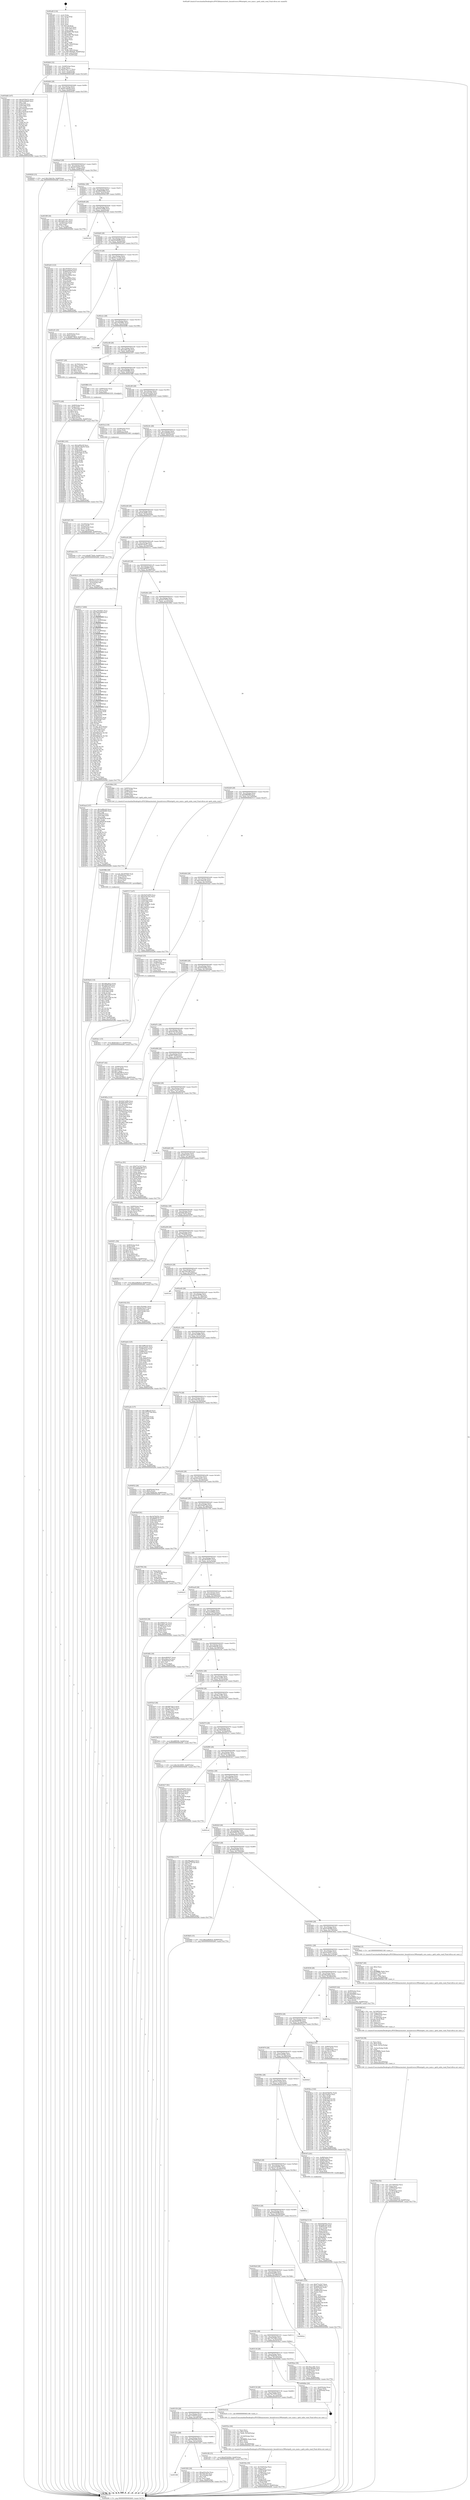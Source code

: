 digraph "0x402af0" {
  label = "0x402af0 (/mnt/c/Users/mathe/Desktop/tcc/POCII/binaries/extr_linuxdriverss390netqeth_core_main.c_qeth_mdio_read_Final-ollvm.out::main(0))"
  labelloc = "t"
  node[shape=record]

  Entry [label="",width=0.3,height=0.3,shape=circle,fillcolor=black,style=filled]
  "0x402b64" [label="{
     0x402b64 [32]\l
     | [instrs]\l
     &nbsp;&nbsp;0x402b64 \<+6\>: mov -0xb8(%rbp),%eax\l
     &nbsp;&nbsp;0x402b6a \<+2\>: mov %eax,%ecx\l
     &nbsp;&nbsp;0x402b6c \<+6\>: sub $0x814d1177,%ecx\l
     &nbsp;&nbsp;0x402b72 \<+6\>: mov %eax,-0xcc(%rbp)\l
     &nbsp;&nbsp;0x402b78 \<+6\>: mov %ecx,-0xd0(%rbp)\l
     &nbsp;&nbsp;0x402b7e \<+6\>: je 0000000000403dd0 \<main+0x12e0\>\l
  }"]
  "0x403dd0" [label="{
     0x403dd0 [147]\l
     | [instrs]\l
     &nbsp;&nbsp;0x403dd0 \<+5\>: mov $0x29795472,%eax\l
     &nbsp;&nbsp;0x403dd5 \<+5\>: mov $0x9c640b80,%ecx\l
     &nbsp;&nbsp;0x403dda \<+2\>: mov $0x1,%dl\l
     &nbsp;&nbsp;0x403ddc \<+7\>: mov 0x407070,%esi\l
     &nbsp;&nbsp;0x403de3 \<+7\>: mov 0x407084,%edi\l
     &nbsp;&nbsp;0x403dea \<+3\>: mov %esi,%r8d\l
     &nbsp;&nbsp;0x403ded \<+7\>: add $0x3762d5a8,%r8d\l
     &nbsp;&nbsp;0x403df4 \<+4\>: sub $0x1,%r8d\l
     &nbsp;&nbsp;0x403df8 \<+7\>: sub $0x3762d5a8,%r8d\l
     &nbsp;&nbsp;0x403dff \<+4\>: imul %r8d,%esi\l
     &nbsp;&nbsp;0x403e03 \<+3\>: and $0x1,%esi\l
     &nbsp;&nbsp;0x403e06 \<+3\>: cmp $0x0,%esi\l
     &nbsp;&nbsp;0x403e09 \<+4\>: sete %r9b\l
     &nbsp;&nbsp;0x403e0d \<+3\>: cmp $0xa,%edi\l
     &nbsp;&nbsp;0x403e10 \<+4\>: setl %r10b\l
     &nbsp;&nbsp;0x403e14 \<+3\>: mov %r9b,%r11b\l
     &nbsp;&nbsp;0x403e17 \<+4\>: xor $0xff,%r11b\l
     &nbsp;&nbsp;0x403e1b \<+3\>: mov %r10b,%bl\l
     &nbsp;&nbsp;0x403e1e \<+3\>: xor $0xff,%bl\l
     &nbsp;&nbsp;0x403e21 \<+3\>: xor $0x1,%dl\l
     &nbsp;&nbsp;0x403e24 \<+3\>: mov %r11b,%r14b\l
     &nbsp;&nbsp;0x403e27 \<+4\>: and $0xff,%r14b\l
     &nbsp;&nbsp;0x403e2b \<+3\>: and %dl,%r9b\l
     &nbsp;&nbsp;0x403e2e \<+3\>: mov %bl,%r15b\l
     &nbsp;&nbsp;0x403e31 \<+4\>: and $0xff,%r15b\l
     &nbsp;&nbsp;0x403e35 \<+3\>: and %dl,%r10b\l
     &nbsp;&nbsp;0x403e38 \<+3\>: or %r9b,%r14b\l
     &nbsp;&nbsp;0x403e3b \<+3\>: or %r10b,%r15b\l
     &nbsp;&nbsp;0x403e3e \<+3\>: xor %r15b,%r14b\l
     &nbsp;&nbsp;0x403e41 \<+3\>: or %bl,%r11b\l
     &nbsp;&nbsp;0x403e44 \<+4\>: xor $0xff,%r11b\l
     &nbsp;&nbsp;0x403e48 \<+3\>: or $0x1,%dl\l
     &nbsp;&nbsp;0x403e4b \<+3\>: and %dl,%r11b\l
     &nbsp;&nbsp;0x403e4e \<+3\>: or %r11b,%r14b\l
     &nbsp;&nbsp;0x403e51 \<+4\>: test $0x1,%r14b\l
     &nbsp;&nbsp;0x403e55 \<+3\>: cmovne %ecx,%eax\l
     &nbsp;&nbsp;0x403e58 \<+6\>: mov %eax,-0xb8(%rbp)\l
     &nbsp;&nbsp;0x403e5e \<+5\>: jmp 0000000000404266 \<main+0x1776\>\l
  }"]
  "0x402b84" [label="{
     0x402b84 [28]\l
     | [instrs]\l
     &nbsp;&nbsp;0x402b84 \<+5\>: jmp 0000000000402b89 \<main+0x99\>\l
     &nbsp;&nbsp;0x402b89 \<+6\>: mov -0xcc(%rbp),%eax\l
     &nbsp;&nbsp;0x402b8f \<+5\>: sub $0x81cdbe04,%eax\l
     &nbsp;&nbsp;0x402b94 \<+6\>: mov %eax,-0xd4(%rbp)\l
     &nbsp;&nbsp;0x402b9a \<+6\>: je 0000000000404020 \<main+0x1530\>\l
  }"]
  Exit [label="",width=0.3,height=0.3,shape=circle,fillcolor=black,style=filled,peripheries=2]
  "0x404020" [label="{
     0x404020 [15]\l
     | [instrs]\l
     &nbsp;&nbsp;0x404020 \<+10\>: movl $0x1fafe16e,-0xb8(%rbp)\l
     &nbsp;&nbsp;0x40402a \<+5\>: jmp 0000000000404266 \<main+0x1776\>\l
  }"]
  "0x402ba0" [label="{
     0x402ba0 [28]\l
     | [instrs]\l
     &nbsp;&nbsp;0x402ba0 \<+5\>: jmp 0000000000402ba5 \<main+0xb5\>\l
     &nbsp;&nbsp;0x402ba5 \<+6\>: mov -0xcc(%rbp),%eax\l
     &nbsp;&nbsp;0x402bab \<+5\>: sub $0x8470de27,%eax\l
     &nbsp;&nbsp;0x402bb0 \<+6\>: mov %eax,-0xd8(%rbp)\l
     &nbsp;&nbsp;0x402bb6 \<+6\>: je 000000000040403e \<main+0x154e\>\l
  }"]
  "0x403f8f" [label="{
     0x403f8f [145]\l
     | [instrs]\l
     &nbsp;&nbsp;0x403f8f \<+5\>: mov $0x2af9dc40,%ecx\l
     &nbsp;&nbsp;0x403f94 \<+5\>: mov $0x81cdbe04,%edx\l
     &nbsp;&nbsp;0x403f99 \<+3\>: mov $0x1,%sil\l
     &nbsp;&nbsp;0x403f9c \<+3\>: xor %r8d,%r8d\l
     &nbsp;&nbsp;0x403f9f \<+8\>: mov 0x407070,%r9d\l
     &nbsp;&nbsp;0x403fa7 \<+8\>: mov 0x407084,%r10d\l
     &nbsp;&nbsp;0x403faf \<+4\>: sub $0x1,%r8d\l
     &nbsp;&nbsp;0x403fb3 \<+3\>: mov %r9d,%r11d\l
     &nbsp;&nbsp;0x403fb6 \<+3\>: add %r8d,%r11d\l
     &nbsp;&nbsp;0x403fb9 \<+4\>: imul %r11d,%r9d\l
     &nbsp;&nbsp;0x403fbd \<+4\>: and $0x1,%r9d\l
     &nbsp;&nbsp;0x403fc1 \<+4\>: cmp $0x0,%r9d\l
     &nbsp;&nbsp;0x403fc5 \<+3\>: sete %bl\l
     &nbsp;&nbsp;0x403fc8 \<+4\>: cmp $0xa,%r10d\l
     &nbsp;&nbsp;0x403fcc \<+4\>: setl %r14b\l
     &nbsp;&nbsp;0x403fd0 \<+3\>: mov %bl,%r15b\l
     &nbsp;&nbsp;0x403fd3 \<+4\>: xor $0xff,%r15b\l
     &nbsp;&nbsp;0x403fd7 \<+3\>: mov %r14b,%r12b\l
     &nbsp;&nbsp;0x403fda \<+4\>: xor $0xff,%r12b\l
     &nbsp;&nbsp;0x403fde \<+4\>: xor $0x0,%sil\l
     &nbsp;&nbsp;0x403fe2 \<+3\>: mov %r15b,%r13b\l
     &nbsp;&nbsp;0x403fe5 \<+4\>: and $0x0,%r13b\l
     &nbsp;&nbsp;0x403fe9 \<+3\>: and %sil,%bl\l
     &nbsp;&nbsp;0x403fec \<+3\>: mov %r12b,%al\l
     &nbsp;&nbsp;0x403fef \<+2\>: and $0x0,%al\l
     &nbsp;&nbsp;0x403ff1 \<+3\>: and %sil,%r14b\l
     &nbsp;&nbsp;0x403ff4 \<+3\>: or %bl,%r13b\l
     &nbsp;&nbsp;0x403ff7 \<+3\>: or %r14b,%al\l
     &nbsp;&nbsp;0x403ffa \<+3\>: xor %al,%r13b\l
     &nbsp;&nbsp;0x403ffd \<+3\>: or %r12b,%r15b\l
     &nbsp;&nbsp;0x404000 \<+4\>: xor $0xff,%r15b\l
     &nbsp;&nbsp;0x404004 \<+4\>: or $0x0,%sil\l
     &nbsp;&nbsp;0x404008 \<+3\>: and %sil,%r15b\l
     &nbsp;&nbsp;0x40400b \<+3\>: or %r15b,%r13b\l
     &nbsp;&nbsp;0x40400e \<+4\>: test $0x1,%r13b\l
     &nbsp;&nbsp;0x404012 \<+3\>: cmovne %edx,%ecx\l
     &nbsp;&nbsp;0x404015 \<+6\>: mov %ecx,-0xb8(%rbp)\l
     &nbsp;&nbsp;0x40401b \<+5\>: jmp 0000000000404266 \<main+0x1776\>\l
  }"]
  "0x40403e" [label="{
     0x40403e\l
  }", style=dashed]
  "0x402bbc" [label="{
     0x402bbc [28]\l
     | [instrs]\l
     &nbsp;&nbsp;0x402bbc \<+5\>: jmp 0000000000402bc1 \<main+0xd1\>\l
     &nbsp;&nbsp;0x402bc1 \<+6\>: mov -0xcc(%rbp),%eax\l
     &nbsp;&nbsp;0x402bc7 \<+5\>: sub $0x88650460,%eax\l
     &nbsp;&nbsp;0x402bcc \<+6\>: mov %eax,-0xdc(%rbp)\l
     &nbsp;&nbsp;0x402bd2 \<+6\>: je 00000000004033f9 \<main+0x909\>\l
  }"]
  "0x403dc1" [label="{
     0x403dc1 [15]\l
     | [instrs]\l
     &nbsp;&nbsp;0x403dc1 \<+10\>: movl $0x814d1177,-0xb8(%rbp)\l
     &nbsp;&nbsp;0x403dcb \<+5\>: jmp 0000000000404266 \<main+0x1776\>\l
  }"]
  "0x4033f9" [label="{
     0x4033f9 [30]\l
     | [instrs]\l
     &nbsp;&nbsp;0x4033f9 \<+5\>: mov $0x51e97461,%eax\l
     &nbsp;&nbsp;0x4033fe \<+5\>: mov $0x3b6514ec,%ecx\l
     &nbsp;&nbsp;0x403403 \<+3\>: mov -0x30(%rbp),%edx\l
     &nbsp;&nbsp;0x403406 \<+3\>: cmp $0x0,%edx\l
     &nbsp;&nbsp;0x403409 \<+3\>: cmove %ecx,%eax\l
     &nbsp;&nbsp;0x40340c \<+6\>: mov %eax,-0xb8(%rbp)\l
     &nbsp;&nbsp;0x403412 \<+5\>: jmp 0000000000404266 \<main+0x1776\>\l
  }"]
  "0x402bd8" [label="{
     0x402bd8 [28]\l
     | [instrs]\l
     &nbsp;&nbsp;0x402bd8 \<+5\>: jmp 0000000000402bdd \<main+0xed\>\l
     &nbsp;&nbsp;0x402bdd \<+6\>: mov -0xcc(%rbp),%eax\l
     &nbsp;&nbsp;0x402be3 \<+5\>: sub $0x9247e696,%eax\l
     &nbsp;&nbsp;0x402be8 \<+6\>: mov %eax,-0xe0(%rbp)\l
     &nbsp;&nbsp;0x402bee \<+6\>: je 0000000000404128 \<main+0x1638\>\l
  }"]
  "0x403bca" [label="{
     0x403bca [142]\l
     | [instrs]\l
     &nbsp;&nbsp;0x403bca \<+5\>: mov $0x5d79d761,%edx\l
     &nbsp;&nbsp;0x403bcf \<+5\>: mov $0x7e5f501f,%esi\l
     &nbsp;&nbsp;0x403bd4 \<+3\>: mov $0x1,%r8b\l
     &nbsp;&nbsp;0x403bd7 \<+3\>: xor %r9d,%r9d\l
     &nbsp;&nbsp;0x403bda \<+8\>: mov 0x407070,%r10d\l
     &nbsp;&nbsp;0x403be2 \<+8\>: mov 0x407084,%r11d\l
     &nbsp;&nbsp;0x403bea \<+4\>: sub $0x1,%r9d\l
     &nbsp;&nbsp;0x403bee \<+3\>: mov %r10d,%ebx\l
     &nbsp;&nbsp;0x403bf1 \<+3\>: add %r9d,%ebx\l
     &nbsp;&nbsp;0x403bf4 \<+4\>: imul %ebx,%r10d\l
     &nbsp;&nbsp;0x403bf8 \<+4\>: and $0x1,%r10d\l
     &nbsp;&nbsp;0x403bfc \<+4\>: cmp $0x0,%r10d\l
     &nbsp;&nbsp;0x403c00 \<+4\>: sete %r14b\l
     &nbsp;&nbsp;0x403c04 \<+4\>: cmp $0xa,%r11d\l
     &nbsp;&nbsp;0x403c08 \<+4\>: setl %r15b\l
     &nbsp;&nbsp;0x403c0c \<+3\>: mov %r14b,%r12b\l
     &nbsp;&nbsp;0x403c0f \<+4\>: xor $0xff,%r12b\l
     &nbsp;&nbsp;0x403c13 \<+3\>: mov %r15b,%r13b\l
     &nbsp;&nbsp;0x403c16 \<+4\>: xor $0xff,%r13b\l
     &nbsp;&nbsp;0x403c1a \<+4\>: xor $0x1,%r8b\l
     &nbsp;&nbsp;0x403c1e \<+3\>: mov %r12b,%al\l
     &nbsp;&nbsp;0x403c21 \<+2\>: and $0xff,%al\l
     &nbsp;&nbsp;0x403c23 \<+3\>: and %r8b,%r14b\l
     &nbsp;&nbsp;0x403c26 \<+3\>: mov %r13b,%cl\l
     &nbsp;&nbsp;0x403c29 \<+3\>: and $0xff,%cl\l
     &nbsp;&nbsp;0x403c2c \<+3\>: and %r8b,%r15b\l
     &nbsp;&nbsp;0x403c2f \<+3\>: or %r14b,%al\l
     &nbsp;&nbsp;0x403c32 \<+3\>: or %r15b,%cl\l
     &nbsp;&nbsp;0x403c35 \<+2\>: xor %cl,%al\l
     &nbsp;&nbsp;0x403c37 \<+3\>: or %r13b,%r12b\l
     &nbsp;&nbsp;0x403c3a \<+4\>: xor $0xff,%r12b\l
     &nbsp;&nbsp;0x403c3e \<+4\>: or $0x1,%r8b\l
     &nbsp;&nbsp;0x403c42 \<+3\>: and %r8b,%r12b\l
     &nbsp;&nbsp;0x403c45 \<+3\>: or %r12b,%al\l
     &nbsp;&nbsp;0x403c48 \<+2\>: test $0x1,%al\l
     &nbsp;&nbsp;0x403c4a \<+3\>: cmovne %esi,%edx\l
     &nbsp;&nbsp;0x403c4d \<+6\>: mov %edx,-0xb8(%rbp)\l
     &nbsp;&nbsp;0x403c53 \<+5\>: jmp 0000000000404266 \<main+0x1776\>\l
  }"]
  "0x404128" [label="{
     0x404128\l
  }", style=dashed]
  "0x402bf4" [label="{
     0x402bf4 [28]\l
     | [instrs]\l
     &nbsp;&nbsp;0x402bf4 \<+5\>: jmp 0000000000402bf9 \<main+0x109\>\l
     &nbsp;&nbsp;0x402bf9 \<+6\>: mov -0xcc(%rbp),%eax\l
     &nbsp;&nbsp;0x402bff \<+5\>: sub $0x9c640b80,%eax\l
     &nbsp;&nbsp;0x402c04 \<+6\>: mov %eax,-0xe4(%rbp)\l
     &nbsp;&nbsp;0x402c0a \<+6\>: je 0000000000403e63 \<main+0x1373\>\l
  }"]
  "0x4039a8" [label="{
     0x4039a8 [116]\l
     | [instrs]\l
     &nbsp;&nbsp;0x4039a8 \<+5\>: mov $0x49ba60a2,%edx\l
     &nbsp;&nbsp;0x4039ad \<+5\>: mov $0x382f3249,%esi\l
     &nbsp;&nbsp;0x4039b2 \<+4\>: mov -0x48(%rbp),%rcx\l
     &nbsp;&nbsp;0x4039b6 \<+6\>: movl $0x0,(%rcx)\l
     &nbsp;&nbsp;0x4039bc \<+8\>: mov 0x407070,%r8d\l
     &nbsp;&nbsp;0x4039c4 \<+8\>: mov 0x407084,%r9d\l
     &nbsp;&nbsp;0x4039cc \<+3\>: mov %r8d,%r10d\l
     &nbsp;&nbsp;0x4039cf \<+7\>: sub $0x1087c558,%r10d\l
     &nbsp;&nbsp;0x4039d6 \<+4\>: sub $0x1,%r10d\l
     &nbsp;&nbsp;0x4039da \<+7\>: add $0x1087c558,%r10d\l
     &nbsp;&nbsp;0x4039e1 \<+4\>: imul %r10d,%r8d\l
     &nbsp;&nbsp;0x4039e5 \<+4\>: and $0x1,%r8d\l
     &nbsp;&nbsp;0x4039e9 \<+4\>: cmp $0x0,%r8d\l
     &nbsp;&nbsp;0x4039ed \<+4\>: sete %r11b\l
     &nbsp;&nbsp;0x4039f1 \<+4\>: cmp $0xa,%r9d\l
     &nbsp;&nbsp;0x4039f5 \<+3\>: setl %bl\l
     &nbsp;&nbsp;0x4039f8 \<+3\>: mov %r11b,%r14b\l
     &nbsp;&nbsp;0x4039fb \<+3\>: and %bl,%r14b\l
     &nbsp;&nbsp;0x4039fe \<+3\>: xor %bl,%r11b\l
     &nbsp;&nbsp;0x403a01 \<+3\>: or %r11b,%r14b\l
     &nbsp;&nbsp;0x403a04 \<+4\>: test $0x1,%r14b\l
     &nbsp;&nbsp;0x403a08 \<+3\>: cmovne %esi,%edx\l
     &nbsp;&nbsp;0x403a0b \<+6\>: mov %edx,-0xb8(%rbp)\l
     &nbsp;&nbsp;0x403a11 \<+6\>: mov %eax,-0x1c4(%rbp)\l
     &nbsp;&nbsp;0x403a17 \<+5\>: jmp 0000000000404266 \<main+0x1776\>\l
  }"]
  "0x403e63" [label="{
     0x403e63 [123]\l
     | [instrs]\l
     &nbsp;&nbsp;0x403e63 \<+5\>: mov $0x29795472,%eax\l
     &nbsp;&nbsp;0x403e68 \<+5\>: mov $0xae50b9a9,%ecx\l
     &nbsp;&nbsp;0x403e6d \<+4\>: mov -0x40(%rbp),%rdx\l
     &nbsp;&nbsp;0x403e71 \<+2\>: mov (%rdx),%esi\l
     &nbsp;&nbsp;0x403e73 \<+6\>: add $0x42ea96da,%esi\l
     &nbsp;&nbsp;0x403e79 \<+3\>: add $0x1,%esi\l
     &nbsp;&nbsp;0x403e7c \<+6\>: sub $0x42ea96da,%esi\l
     &nbsp;&nbsp;0x403e82 \<+4\>: mov -0x40(%rbp),%rdx\l
     &nbsp;&nbsp;0x403e86 \<+2\>: mov %esi,(%rdx)\l
     &nbsp;&nbsp;0x403e88 \<+7\>: mov 0x407070,%esi\l
     &nbsp;&nbsp;0x403e8f \<+7\>: mov 0x407084,%edi\l
     &nbsp;&nbsp;0x403e96 \<+3\>: mov %esi,%r8d\l
     &nbsp;&nbsp;0x403e99 \<+7\>: add $0xe2ac3cd6,%r8d\l
     &nbsp;&nbsp;0x403ea0 \<+4\>: sub $0x1,%r8d\l
     &nbsp;&nbsp;0x403ea4 \<+7\>: sub $0xe2ac3cd6,%r8d\l
     &nbsp;&nbsp;0x403eab \<+4\>: imul %r8d,%esi\l
     &nbsp;&nbsp;0x403eaf \<+3\>: and $0x1,%esi\l
     &nbsp;&nbsp;0x403eb2 \<+3\>: cmp $0x0,%esi\l
     &nbsp;&nbsp;0x403eb5 \<+4\>: sete %r9b\l
     &nbsp;&nbsp;0x403eb9 \<+3\>: cmp $0xa,%edi\l
     &nbsp;&nbsp;0x403ebc \<+4\>: setl %r10b\l
     &nbsp;&nbsp;0x403ec0 \<+3\>: mov %r9b,%r11b\l
     &nbsp;&nbsp;0x403ec3 \<+3\>: and %r10b,%r11b\l
     &nbsp;&nbsp;0x403ec6 \<+3\>: xor %r10b,%r9b\l
     &nbsp;&nbsp;0x403ec9 \<+3\>: or %r9b,%r11b\l
     &nbsp;&nbsp;0x403ecc \<+4\>: test $0x1,%r11b\l
     &nbsp;&nbsp;0x403ed0 \<+3\>: cmovne %ecx,%eax\l
     &nbsp;&nbsp;0x403ed3 \<+6\>: mov %eax,-0xb8(%rbp)\l
     &nbsp;&nbsp;0x403ed9 \<+5\>: jmp 0000000000404266 \<main+0x1776\>\l
  }"]
  "0x402c10" [label="{
     0x402c10 [28]\l
     | [instrs]\l
     &nbsp;&nbsp;0x402c10 \<+5\>: jmp 0000000000402c15 \<main+0x125\>\l
     &nbsp;&nbsp;0x402c15 \<+6\>: mov -0xcc(%rbp),%eax\l
     &nbsp;&nbsp;0x402c1b \<+5\>: sub $0x9cc11230,%eax\l
     &nbsp;&nbsp;0x402c20 \<+6\>: mov %eax,-0xe8(%rbp)\l
     &nbsp;&nbsp;0x402c26 \<+6\>: je 0000000000403c91 \<main+0x11a1\>\l
  }"]
  "0x40398b" [label="{
     0x40398b [29]\l
     | [instrs]\l
     &nbsp;&nbsp;0x40398b \<+10\>: movabs $0x4050b6,%rdi\l
     &nbsp;&nbsp;0x403995 \<+4\>: mov -0x50(%rbp),%rcx\l
     &nbsp;&nbsp;0x403999 \<+2\>: mov %eax,(%rcx)\l
     &nbsp;&nbsp;0x40399b \<+4\>: mov -0x50(%rbp),%rcx\l
     &nbsp;&nbsp;0x40399f \<+2\>: mov (%rcx),%esi\l
     &nbsp;&nbsp;0x4039a1 \<+2\>: mov $0x0,%al\l
     &nbsp;&nbsp;0x4039a3 \<+5\>: call 0000000000401040 \<printf@plt\>\l
     | [calls]\l
     &nbsp;&nbsp;0x401040 \{1\} (unknown)\l
  }"]
  "0x403c91" [label="{
     0x403c91 [25]\l
     | [instrs]\l
     &nbsp;&nbsp;0x403c91 \<+4\>: mov -0x40(%rbp),%rax\l
     &nbsp;&nbsp;0x403c95 \<+6\>: movl $0x0,(%rax)\l
     &nbsp;&nbsp;0x403c9b \<+10\>: movl $0xf6774fc8,-0xb8(%rbp)\l
     &nbsp;&nbsp;0x403ca5 \<+5\>: jmp 0000000000404266 \<main+0x1776\>\l
  }"]
  "0x402c2c" [label="{
     0x402c2c [28]\l
     | [instrs]\l
     &nbsp;&nbsp;0x402c2c \<+5\>: jmp 0000000000402c31 \<main+0x141\>\l
     &nbsp;&nbsp;0x402c31 \<+6\>: mov -0xcc(%rbp),%eax\l
     &nbsp;&nbsp;0x402c37 \<+5\>: sub $0xa7816b81,%eax\l
     &nbsp;&nbsp;0x402c3c \<+6\>: mov %eax,-0xec(%rbp)\l
     &nbsp;&nbsp;0x402c42 \<+6\>: je 0000000000404086 \<main+0x1596\>\l
  }"]
  "0x403762" [label="{
     0x403762 [52]\l
     | [instrs]\l
     &nbsp;&nbsp;0x403762 \<+6\>: mov -0x1c0(%rbp),%ecx\l
     &nbsp;&nbsp;0x403768 \<+3\>: imul %eax,%ecx\l
     &nbsp;&nbsp;0x40376b \<+4\>: mov -0x80(%rbp),%rsi\l
     &nbsp;&nbsp;0x40376f \<+3\>: mov (%rsi),%rsi\l
     &nbsp;&nbsp;0x403772 \<+4\>: mov -0x78(%rbp),%rdi\l
     &nbsp;&nbsp;0x403776 \<+3\>: movslq (%rdi),%rdi\l
     &nbsp;&nbsp;0x403779 \<+4\>: shl $0x4,%rdi\l
     &nbsp;&nbsp;0x40377d \<+3\>: add %rdi,%rsi\l
     &nbsp;&nbsp;0x403780 \<+4\>: mov 0x8(%rsi),%rsi\l
     &nbsp;&nbsp;0x403784 \<+3\>: mov %ecx,0x4(%rsi)\l
     &nbsp;&nbsp;0x403787 \<+10\>: movl $0x242b072d,-0xb8(%rbp)\l
     &nbsp;&nbsp;0x403791 \<+5\>: jmp 0000000000404266 \<main+0x1776\>\l
  }"]
  "0x404086" [label="{
     0x404086\l
  }", style=dashed]
  "0x402c48" [label="{
     0x402c48 [28]\l
     | [instrs]\l
     &nbsp;&nbsp;0x402c48 \<+5\>: jmp 0000000000402c4d \<main+0x15d\>\l
     &nbsp;&nbsp;0x402c4d \<+6\>: mov -0xcc(%rbp),%eax\l
     &nbsp;&nbsp;0x402c53 \<+5\>: sub $0xaa6613a6,%eax\l
     &nbsp;&nbsp;0x402c58 \<+6\>: mov %eax,-0xf0(%rbp)\l
     &nbsp;&nbsp;0x402c5e \<+6\>: je 0000000000403557 \<main+0xa67\>\l
  }"]
  "0x403728" [label="{
     0x403728 [58]\l
     | [instrs]\l
     &nbsp;&nbsp;0x403728 \<+2\>: xor %ecx,%ecx\l
     &nbsp;&nbsp;0x40372a \<+5\>: mov $0x2,%edx\l
     &nbsp;&nbsp;0x40372f \<+6\>: mov %edx,-0x1bc(%rbp)\l
     &nbsp;&nbsp;0x403735 \<+1\>: cltd\l
     &nbsp;&nbsp;0x403736 \<+7\>: mov -0x1bc(%rbp),%r8d\l
     &nbsp;&nbsp;0x40373d \<+3\>: idiv %r8d\l
     &nbsp;&nbsp;0x403740 \<+6\>: imul $0xfffffffe,%edx,%edx\l
     &nbsp;&nbsp;0x403746 \<+3\>: mov %ecx,%r9d\l
     &nbsp;&nbsp;0x403749 \<+3\>: sub %edx,%r9d\l
     &nbsp;&nbsp;0x40374c \<+2\>: mov %ecx,%edx\l
     &nbsp;&nbsp;0x40374e \<+3\>: sub $0x1,%edx\l
     &nbsp;&nbsp;0x403751 \<+3\>: add %edx,%r9d\l
     &nbsp;&nbsp;0x403754 \<+3\>: sub %r9d,%ecx\l
     &nbsp;&nbsp;0x403757 \<+6\>: mov %ecx,-0x1c0(%rbp)\l
     &nbsp;&nbsp;0x40375d \<+5\>: call 0000000000401160 \<next_i\>\l
     | [calls]\l
     &nbsp;&nbsp;0x401160 \{1\} (/mnt/c/Users/mathe/Desktop/tcc/POCII/binaries/extr_linuxdriverss390netqeth_core_main.c_qeth_mdio_read_Final-ollvm.out::next_i)\l
  }"]
  "0x403557" [label="{
     0x403557 [29]\l
     | [instrs]\l
     &nbsp;&nbsp;0x403557 \<+4\>: mov -0x70(%rbp),%rax\l
     &nbsp;&nbsp;0x40355b \<+6\>: movl $0x1,(%rax)\l
     &nbsp;&nbsp;0x403561 \<+4\>: mov -0x70(%rbp),%rax\l
     &nbsp;&nbsp;0x403565 \<+3\>: movslq (%rax),%rax\l
     &nbsp;&nbsp;0x403568 \<+4\>: shl $0x2,%rax\l
     &nbsp;&nbsp;0x40356c \<+3\>: mov %rax,%rdi\l
     &nbsp;&nbsp;0x40356f \<+5\>: call 0000000000401050 \<malloc@plt\>\l
     | [calls]\l
     &nbsp;&nbsp;0x401050 \{1\} (unknown)\l
  }"]
  "0x402c64" [label="{
     0x402c64 [28]\l
     | [instrs]\l
     &nbsp;&nbsp;0x402c64 \<+5\>: jmp 0000000000402c69 \<main+0x179\>\l
     &nbsp;&nbsp;0x402c69 \<+6\>: mov -0xcc(%rbp),%eax\l
     &nbsp;&nbsp;0x402c6f \<+5\>: sub $0xab500d60,%eax\l
     &nbsp;&nbsp;0x402c74 \<+6\>: mov %eax,-0xf4(%rbp)\l
     &nbsp;&nbsp;0x402c7a \<+6\>: je 0000000000403f80 \<main+0x1490\>\l
  }"]
  "0x4036ff" [label="{
     0x4036ff [41]\l
     | [instrs]\l
     &nbsp;&nbsp;0x4036ff \<+6\>: mov -0x1b8(%rbp),%ecx\l
     &nbsp;&nbsp;0x403705 \<+3\>: imul %eax,%ecx\l
     &nbsp;&nbsp;0x403708 \<+4\>: mov -0x80(%rbp),%rsi\l
     &nbsp;&nbsp;0x40370c \<+3\>: mov (%rsi),%rsi\l
     &nbsp;&nbsp;0x40370f \<+4\>: mov -0x78(%rbp),%rdi\l
     &nbsp;&nbsp;0x403713 \<+3\>: movslq (%rdi),%rdi\l
     &nbsp;&nbsp;0x403716 \<+4\>: shl $0x4,%rdi\l
     &nbsp;&nbsp;0x40371a \<+3\>: add %rdi,%rsi\l
     &nbsp;&nbsp;0x40371d \<+4\>: mov 0x8(%rsi),%rsi\l
     &nbsp;&nbsp;0x403721 \<+2\>: mov %ecx,(%rsi)\l
     &nbsp;&nbsp;0x403723 \<+5\>: call 0000000000401160 \<next_i\>\l
     | [calls]\l
     &nbsp;&nbsp;0x401160 \{1\} (/mnt/c/Users/mathe/Desktop/tcc/POCII/binaries/extr_linuxdriverss390netqeth_core_main.c_qeth_mdio_read_Final-ollvm.out::next_i)\l
  }"]
  "0x403f80" [label="{
     0x403f80 [15]\l
     | [instrs]\l
     &nbsp;&nbsp;0x403f80 \<+4\>: mov -0x80(%rbp),%rax\l
     &nbsp;&nbsp;0x403f84 \<+3\>: mov (%rax),%rax\l
     &nbsp;&nbsp;0x403f87 \<+3\>: mov %rax,%rdi\l
     &nbsp;&nbsp;0x403f8a \<+5\>: call 0000000000401030 \<free@plt\>\l
     | [calls]\l
     &nbsp;&nbsp;0x401030 \{1\} (unknown)\l
  }"]
  "0x402c80" [label="{
     0x402c80 [28]\l
     | [instrs]\l
     &nbsp;&nbsp;0x402c80 \<+5\>: jmp 0000000000402c85 \<main+0x195\>\l
     &nbsp;&nbsp;0x402c85 \<+6\>: mov -0xcc(%rbp),%eax\l
     &nbsp;&nbsp;0x402c8b \<+5\>: sub $0xad32cd3e,%eax\l
     &nbsp;&nbsp;0x402c90 \<+6\>: mov %eax,-0xf8(%rbp)\l
     &nbsp;&nbsp;0x402c96 \<+6\>: je 00000000004033c2 \<main+0x8d2\>\l
  }"]
  "0x4036d7" [label="{
     0x4036d7 [40]\l
     | [instrs]\l
     &nbsp;&nbsp;0x4036d7 \<+5\>: mov $0x2,%ecx\l
     &nbsp;&nbsp;0x4036dc \<+1\>: cltd\l
     &nbsp;&nbsp;0x4036dd \<+2\>: idiv %ecx\l
     &nbsp;&nbsp;0x4036df \<+6\>: imul $0xfffffffe,%edx,%ecx\l
     &nbsp;&nbsp;0x4036e5 \<+6\>: add $0xb175fac,%ecx\l
     &nbsp;&nbsp;0x4036eb \<+3\>: add $0x1,%ecx\l
     &nbsp;&nbsp;0x4036ee \<+6\>: sub $0xb175fac,%ecx\l
     &nbsp;&nbsp;0x4036f4 \<+6\>: mov %ecx,-0x1b8(%rbp)\l
     &nbsp;&nbsp;0x4036fa \<+5\>: call 0000000000401160 \<next_i\>\l
     | [calls]\l
     &nbsp;&nbsp;0x401160 \{1\} (/mnt/c/Users/mathe/Desktop/tcc/POCII/binaries/extr_linuxdriverss390netqeth_core_main.c_qeth_mdio_read_Final-ollvm.out::next_i)\l
  }"]
  "0x4033c2" [label="{
     0x4033c2 [19]\l
     | [instrs]\l
     &nbsp;&nbsp;0x4033c2 \<+7\>: mov -0xa8(%rbp),%rax\l
     &nbsp;&nbsp;0x4033c9 \<+3\>: mov (%rax),%rax\l
     &nbsp;&nbsp;0x4033cc \<+4\>: mov 0x8(%rax),%rdi\l
     &nbsp;&nbsp;0x4033d0 \<+5\>: call 0000000000401060 \<atoi@plt\>\l
     | [calls]\l
     &nbsp;&nbsp;0x401060 \{1\} (unknown)\l
  }"]
  "0x402c9c" [label="{
     0x402c9c [28]\l
     | [instrs]\l
     &nbsp;&nbsp;0x402c9c \<+5\>: jmp 0000000000402ca1 \<main+0x1b1\>\l
     &nbsp;&nbsp;0x402ca1 \<+6\>: mov -0xcc(%rbp),%eax\l
     &nbsp;&nbsp;0x402ca7 \<+5\>: sub $0xae50b9a9,%eax\l
     &nbsp;&nbsp;0x402cac \<+6\>: mov %eax,-0xfc(%rbp)\l
     &nbsp;&nbsp;0x402cb2 \<+6\>: je 0000000000403ede \<main+0x13ee\>\l
  }"]
  "0x40367c" [label="{
     0x40367c [50]\l
     | [instrs]\l
     &nbsp;&nbsp;0x40367c \<+4\>: mov -0x80(%rbp),%rdi\l
     &nbsp;&nbsp;0x403680 \<+3\>: mov (%rdi),%rdi\l
     &nbsp;&nbsp;0x403683 \<+4\>: mov -0x78(%rbp),%rcx\l
     &nbsp;&nbsp;0x403687 \<+3\>: movslq (%rcx),%rcx\l
     &nbsp;&nbsp;0x40368a \<+4\>: shl $0x4,%rcx\l
     &nbsp;&nbsp;0x40368e \<+3\>: add %rcx,%rdi\l
     &nbsp;&nbsp;0x403691 \<+4\>: mov %rax,0x8(%rdi)\l
     &nbsp;&nbsp;0x403695 \<+4\>: mov -0x58(%rbp),%rax\l
     &nbsp;&nbsp;0x403699 \<+6\>: movl $0x0,(%rax)\l
     &nbsp;&nbsp;0x40369f \<+10\>: movl $0x700704b3,-0xb8(%rbp)\l
     &nbsp;&nbsp;0x4036a9 \<+5\>: jmp 0000000000404266 \<main+0x1776\>\l
  }"]
  "0x403ede" [label="{
     0x403ede [15]\l
     | [instrs]\l
     &nbsp;&nbsp;0x403ede \<+10\>: movl $0xf6774fc8,-0xb8(%rbp)\l
     &nbsp;&nbsp;0x403ee8 \<+5\>: jmp 0000000000404266 \<main+0x1776\>\l
  }"]
  "0x402cb8" [label="{
     0x402cb8 [28]\l
     | [instrs]\l
     &nbsp;&nbsp;0x402cb8 \<+5\>: jmp 0000000000402cbd \<main+0x1cd\>\l
     &nbsp;&nbsp;0x402cbd \<+6\>: mov -0xcc(%rbp),%eax\l
     &nbsp;&nbsp;0x402cc3 \<+5\>: sub $0xaf1a6401,%eax\l
     &nbsp;&nbsp;0x402cc8 \<+6\>: mov %eax,-0x100(%rbp)\l
     &nbsp;&nbsp;0x402cce \<+6\>: je 0000000000403b31 \<main+0x1041\>\l
  }"]
  "0x4035fa" [label="{
     0x4035fa [59]\l
     | [instrs]\l
     &nbsp;&nbsp;0x4035fa \<+6\>: mov -0x1b4(%rbp),%ecx\l
     &nbsp;&nbsp;0x403600 \<+3\>: imul %eax,%ecx\l
     &nbsp;&nbsp;0x403603 \<+4\>: mov -0x80(%rbp),%rdi\l
     &nbsp;&nbsp;0x403607 \<+3\>: mov (%rdi),%rdi\l
     &nbsp;&nbsp;0x40360a \<+4\>: mov -0x78(%rbp),%r8\l
     &nbsp;&nbsp;0x40360e \<+3\>: movslq (%r8),%r8\l
     &nbsp;&nbsp;0x403611 \<+4\>: shl $0x4,%r8\l
     &nbsp;&nbsp;0x403615 \<+3\>: add %r8,%rdi\l
     &nbsp;&nbsp;0x403618 \<+3\>: mov (%rdi),%rdi\l
     &nbsp;&nbsp;0x40361b \<+4\>: mov -0x68(%rbp),%r8\l
     &nbsp;&nbsp;0x40361f \<+3\>: movslq (%r8),%r8\l
     &nbsp;&nbsp;0x403622 \<+4\>: mov %ecx,(%rdi,%r8,4)\l
     &nbsp;&nbsp;0x403626 \<+10\>: movl $0x41bf3613,-0xb8(%rbp)\l
     &nbsp;&nbsp;0x403630 \<+5\>: jmp 0000000000404266 \<main+0x1776\>\l
  }"]
  "0x403b31" [label="{
     0x403b31 [30]\l
     | [instrs]\l
     &nbsp;&nbsp;0x403b31 \<+5\>: mov $0x9cc11230,%eax\l
     &nbsp;&nbsp;0x403b36 \<+5\>: mov $0x201da2e1,%ecx\l
     &nbsp;&nbsp;0x403b3b \<+3\>: mov -0x2a(%rbp),%dl\l
     &nbsp;&nbsp;0x403b3e \<+3\>: test $0x1,%dl\l
     &nbsp;&nbsp;0x403b41 \<+3\>: cmovne %ecx,%eax\l
     &nbsp;&nbsp;0x403b44 \<+6\>: mov %eax,-0xb8(%rbp)\l
     &nbsp;&nbsp;0x403b4a \<+5\>: jmp 0000000000404266 \<main+0x1776\>\l
  }"]
  "0x402cd4" [label="{
     0x402cd4 [28]\l
     | [instrs]\l
     &nbsp;&nbsp;0x402cd4 \<+5\>: jmp 0000000000402cd9 \<main+0x1e9\>\l
     &nbsp;&nbsp;0x402cd9 \<+6\>: mov -0xcc(%rbp),%eax\l
     &nbsp;&nbsp;0x402cdf \<+5\>: sub $0xb619ea57,%eax\l
     &nbsp;&nbsp;0x402ce4 \<+6\>: mov %eax,-0x104(%rbp)\l
     &nbsp;&nbsp;0x402cea \<+6\>: je 00000000004031c7 \<main+0x6d7\>\l
  }"]
  "0x4035ce" [label="{
     0x4035ce [44]\l
     | [instrs]\l
     &nbsp;&nbsp;0x4035ce \<+2\>: xor %ecx,%ecx\l
     &nbsp;&nbsp;0x4035d0 \<+5\>: mov $0x2,%edx\l
     &nbsp;&nbsp;0x4035d5 \<+6\>: mov %edx,-0x1b0(%rbp)\l
     &nbsp;&nbsp;0x4035db \<+1\>: cltd\l
     &nbsp;&nbsp;0x4035dc \<+6\>: mov -0x1b0(%rbp),%esi\l
     &nbsp;&nbsp;0x4035e2 \<+2\>: idiv %esi\l
     &nbsp;&nbsp;0x4035e4 \<+6\>: imul $0xfffffffe,%edx,%edx\l
     &nbsp;&nbsp;0x4035ea \<+3\>: sub $0x1,%ecx\l
     &nbsp;&nbsp;0x4035ed \<+2\>: sub %ecx,%edx\l
     &nbsp;&nbsp;0x4035ef \<+6\>: mov %edx,-0x1b4(%rbp)\l
     &nbsp;&nbsp;0x4035f5 \<+5\>: call 0000000000401160 \<next_i\>\l
     | [calls]\l
     &nbsp;&nbsp;0x401160 \{1\} (/mnt/c/Users/mathe/Desktop/tcc/POCII/binaries/extr_linuxdriverss390netqeth_core_main.c_qeth_mdio_read_Final-ollvm.out::next_i)\l
  }"]
  "0x4031c7" [label="{
     0x4031c7 [444]\l
     | [instrs]\l
     &nbsp;&nbsp;0x4031c7 \<+5\>: mov $0xa7816b81,%eax\l
     &nbsp;&nbsp;0x4031cc \<+5\>: mov $0x7f443e0d,%ecx\l
     &nbsp;&nbsp;0x4031d1 \<+2\>: mov $0x1,%dl\l
     &nbsp;&nbsp;0x4031d3 \<+3\>: mov %rsp,%rsi\l
     &nbsp;&nbsp;0x4031d6 \<+4\>: add $0xfffffffffffffff0,%rsi\l
     &nbsp;&nbsp;0x4031da \<+3\>: mov %rsi,%rsp\l
     &nbsp;&nbsp;0x4031dd \<+7\>: mov %rsi,-0xb0(%rbp)\l
     &nbsp;&nbsp;0x4031e4 \<+3\>: mov %rsp,%rsi\l
     &nbsp;&nbsp;0x4031e7 \<+4\>: add $0xfffffffffffffff0,%rsi\l
     &nbsp;&nbsp;0x4031eb \<+3\>: mov %rsi,%rsp\l
     &nbsp;&nbsp;0x4031ee \<+3\>: mov %rsp,%rdi\l
     &nbsp;&nbsp;0x4031f1 \<+4\>: add $0xfffffffffffffff0,%rdi\l
     &nbsp;&nbsp;0x4031f5 \<+3\>: mov %rdi,%rsp\l
     &nbsp;&nbsp;0x4031f8 \<+7\>: mov %rdi,-0xa8(%rbp)\l
     &nbsp;&nbsp;0x4031ff \<+3\>: mov %rsp,%rdi\l
     &nbsp;&nbsp;0x403202 \<+4\>: add $0xfffffffffffffff0,%rdi\l
     &nbsp;&nbsp;0x403206 \<+3\>: mov %rdi,%rsp\l
     &nbsp;&nbsp;0x403209 \<+7\>: mov %rdi,-0xa0(%rbp)\l
     &nbsp;&nbsp;0x403210 \<+3\>: mov %rsp,%rdi\l
     &nbsp;&nbsp;0x403213 \<+4\>: add $0xfffffffffffffff0,%rdi\l
     &nbsp;&nbsp;0x403217 \<+3\>: mov %rdi,%rsp\l
     &nbsp;&nbsp;0x40321a \<+7\>: mov %rdi,-0x98(%rbp)\l
     &nbsp;&nbsp;0x403221 \<+3\>: mov %rsp,%rdi\l
     &nbsp;&nbsp;0x403224 \<+4\>: add $0xfffffffffffffff0,%rdi\l
     &nbsp;&nbsp;0x403228 \<+3\>: mov %rdi,%rsp\l
     &nbsp;&nbsp;0x40322b \<+7\>: mov %rdi,-0x90(%rbp)\l
     &nbsp;&nbsp;0x403232 \<+3\>: mov %rsp,%rdi\l
     &nbsp;&nbsp;0x403235 \<+4\>: add $0xfffffffffffffff0,%rdi\l
     &nbsp;&nbsp;0x403239 \<+3\>: mov %rdi,%rsp\l
     &nbsp;&nbsp;0x40323c \<+7\>: mov %rdi,-0x88(%rbp)\l
     &nbsp;&nbsp;0x403243 \<+3\>: mov %rsp,%rdi\l
     &nbsp;&nbsp;0x403246 \<+4\>: add $0xfffffffffffffff0,%rdi\l
     &nbsp;&nbsp;0x40324a \<+3\>: mov %rdi,%rsp\l
     &nbsp;&nbsp;0x40324d \<+4\>: mov %rdi,-0x80(%rbp)\l
     &nbsp;&nbsp;0x403251 \<+3\>: mov %rsp,%rdi\l
     &nbsp;&nbsp;0x403254 \<+4\>: add $0xfffffffffffffff0,%rdi\l
     &nbsp;&nbsp;0x403258 \<+3\>: mov %rdi,%rsp\l
     &nbsp;&nbsp;0x40325b \<+4\>: mov %rdi,-0x78(%rbp)\l
     &nbsp;&nbsp;0x40325f \<+3\>: mov %rsp,%rdi\l
     &nbsp;&nbsp;0x403262 \<+4\>: add $0xfffffffffffffff0,%rdi\l
     &nbsp;&nbsp;0x403266 \<+3\>: mov %rdi,%rsp\l
     &nbsp;&nbsp;0x403269 \<+4\>: mov %rdi,-0x70(%rbp)\l
     &nbsp;&nbsp;0x40326d \<+3\>: mov %rsp,%rdi\l
     &nbsp;&nbsp;0x403270 \<+4\>: add $0xfffffffffffffff0,%rdi\l
     &nbsp;&nbsp;0x403274 \<+3\>: mov %rdi,%rsp\l
     &nbsp;&nbsp;0x403277 \<+4\>: mov %rdi,-0x68(%rbp)\l
     &nbsp;&nbsp;0x40327b \<+3\>: mov %rsp,%rdi\l
     &nbsp;&nbsp;0x40327e \<+4\>: add $0xfffffffffffffff0,%rdi\l
     &nbsp;&nbsp;0x403282 \<+3\>: mov %rdi,%rsp\l
     &nbsp;&nbsp;0x403285 \<+4\>: mov %rdi,-0x60(%rbp)\l
     &nbsp;&nbsp;0x403289 \<+3\>: mov %rsp,%rdi\l
     &nbsp;&nbsp;0x40328c \<+4\>: add $0xfffffffffffffff0,%rdi\l
     &nbsp;&nbsp;0x403290 \<+3\>: mov %rdi,%rsp\l
     &nbsp;&nbsp;0x403293 \<+4\>: mov %rdi,-0x58(%rbp)\l
     &nbsp;&nbsp;0x403297 \<+3\>: mov %rsp,%rdi\l
     &nbsp;&nbsp;0x40329a \<+4\>: add $0xfffffffffffffff0,%rdi\l
     &nbsp;&nbsp;0x40329e \<+3\>: mov %rdi,%rsp\l
     &nbsp;&nbsp;0x4032a1 \<+4\>: mov %rdi,-0x50(%rbp)\l
     &nbsp;&nbsp;0x4032a5 \<+3\>: mov %rsp,%rdi\l
     &nbsp;&nbsp;0x4032a8 \<+4\>: add $0xfffffffffffffff0,%rdi\l
     &nbsp;&nbsp;0x4032ac \<+3\>: mov %rdi,%rsp\l
     &nbsp;&nbsp;0x4032af \<+4\>: mov %rdi,-0x48(%rbp)\l
     &nbsp;&nbsp;0x4032b3 \<+3\>: mov %rsp,%rdi\l
     &nbsp;&nbsp;0x4032b6 \<+4\>: add $0xfffffffffffffff0,%rdi\l
     &nbsp;&nbsp;0x4032ba \<+3\>: mov %rdi,%rsp\l
     &nbsp;&nbsp;0x4032bd \<+4\>: mov %rdi,-0x40(%rbp)\l
     &nbsp;&nbsp;0x4032c1 \<+7\>: mov -0xb0(%rbp),%rdi\l
     &nbsp;&nbsp;0x4032c8 \<+6\>: movl $0x0,(%rdi)\l
     &nbsp;&nbsp;0x4032ce \<+7\>: mov -0xbc(%rbp),%r8d\l
     &nbsp;&nbsp;0x4032d5 \<+3\>: mov %r8d,(%rsi)\l
     &nbsp;&nbsp;0x4032d8 \<+7\>: mov -0xa8(%rbp),%rdi\l
     &nbsp;&nbsp;0x4032df \<+7\>: mov -0xc8(%rbp),%r9\l
     &nbsp;&nbsp;0x4032e6 \<+3\>: mov %r9,(%rdi)\l
     &nbsp;&nbsp;0x4032e9 \<+3\>: cmpl $0x2,(%rsi)\l
     &nbsp;&nbsp;0x4032ec \<+4\>: setne %r10b\l
     &nbsp;&nbsp;0x4032f0 \<+4\>: and $0x1,%r10b\l
     &nbsp;&nbsp;0x4032f4 \<+4\>: mov %r10b,-0x31(%rbp)\l
     &nbsp;&nbsp;0x4032f8 \<+8\>: mov 0x407070,%r11d\l
     &nbsp;&nbsp;0x403300 \<+7\>: mov 0x407084,%ebx\l
     &nbsp;&nbsp;0x403307 \<+3\>: mov %r11d,%r14d\l
     &nbsp;&nbsp;0x40330a \<+7\>: sub $0x6dfabc4c,%r14d\l
     &nbsp;&nbsp;0x403311 \<+4\>: sub $0x1,%r14d\l
     &nbsp;&nbsp;0x403315 \<+7\>: add $0x6dfabc4c,%r14d\l
     &nbsp;&nbsp;0x40331c \<+4\>: imul %r14d,%r11d\l
     &nbsp;&nbsp;0x403320 \<+4\>: and $0x1,%r11d\l
     &nbsp;&nbsp;0x403324 \<+4\>: cmp $0x0,%r11d\l
     &nbsp;&nbsp;0x403328 \<+4\>: sete %r10b\l
     &nbsp;&nbsp;0x40332c \<+3\>: cmp $0xa,%ebx\l
     &nbsp;&nbsp;0x40332f \<+4\>: setl %r15b\l
     &nbsp;&nbsp;0x403333 \<+3\>: mov %r10b,%r12b\l
     &nbsp;&nbsp;0x403336 \<+4\>: xor $0xff,%r12b\l
     &nbsp;&nbsp;0x40333a \<+3\>: mov %r15b,%r13b\l
     &nbsp;&nbsp;0x40333d \<+4\>: xor $0xff,%r13b\l
     &nbsp;&nbsp;0x403341 \<+3\>: xor $0x1,%dl\l
     &nbsp;&nbsp;0x403344 \<+3\>: mov %r12b,%sil\l
     &nbsp;&nbsp;0x403347 \<+4\>: and $0xff,%sil\l
     &nbsp;&nbsp;0x40334b \<+3\>: and %dl,%r10b\l
     &nbsp;&nbsp;0x40334e \<+3\>: mov %r13b,%dil\l
     &nbsp;&nbsp;0x403351 \<+4\>: and $0xff,%dil\l
     &nbsp;&nbsp;0x403355 \<+3\>: and %dl,%r15b\l
     &nbsp;&nbsp;0x403358 \<+3\>: or %r10b,%sil\l
     &nbsp;&nbsp;0x40335b \<+3\>: or %r15b,%dil\l
     &nbsp;&nbsp;0x40335e \<+3\>: xor %dil,%sil\l
     &nbsp;&nbsp;0x403361 \<+3\>: or %r13b,%r12b\l
     &nbsp;&nbsp;0x403364 \<+4\>: xor $0xff,%r12b\l
     &nbsp;&nbsp;0x403368 \<+3\>: or $0x1,%dl\l
     &nbsp;&nbsp;0x40336b \<+3\>: and %dl,%r12b\l
     &nbsp;&nbsp;0x40336e \<+3\>: or %r12b,%sil\l
     &nbsp;&nbsp;0x403371 \<+4\>: test $0x1,%sil\l
     &nbsp;&nbsp;0x403375 \<+3\>: cmovne %ecx,%eax\l
     &nbsp;&nbsp;0x403378 \<+6\>: mov %eax,-0xb8(%rbp)\l
     &nbsp;&nbsp;0x40337e \<+5\>: jmp 0000000000404266 \<main+0x1776\>\l
  }"]
  "0x402cf0" [label="{
     0x402cf0 [28]\l
     | [instrs]\l
     &nbsp;&nbsp;0x402cf0 \<+5\>: jmp 0000000000402cf5 \<main+0x205\>\l
     &nbsp;&nbsp;0x402cf5 \<+6\>: mov -0xcc(%rbp),%eax\l
     &nbsp;&nbsp;0x402cfb \<+5\>: sub $0xba800937,%eax\l
     &nbsp;&nbsp;0x402d00 \<+6\>: mov %eax,-0x108(%rbp)\l
     &nbsp;&nbsp;0x402d06 \<+6\>: je 0000000000403eed \<main+0x13fd\>\l
  }"]
  "0x403574" [label="{
     0x403574 [49]\l
     | [instrs]\l
     &nbsp;&nbsp;0x403574 \<+4\>: mov -0x80(%rbp),%rdi\l
     &nbsp;&nbsp;0x403578 \<+3\>: mov (%rdi),%rdi\l
     &nbsp;&nbsp;0x40357b \<+4\>: mov -0x78(%rbp),%rcx\l
     &nbsp;&nbsp;0x40357f \<+3\>: movslq (%rcx),%rcx\l
     &nbsp;&nbsp;0x403582 \<+4\>: shl $0x4,%rcx\l
     &nbsp;&nbsp;0x403586 \<+3\>: add %rcx,%rdi\l
     &nbsp;&nbsp;0x403589 \<+3\>: mov %rax,(%rdi)\l
     &nbsp;&nbsp;0x40358c \<+4\>: mov -0x68(%rbp),%rax\l
     &nbsp;&nbsp;0x403590 \<+6\>: movl $0x0,(%rax)\l
     &nbsp;&nbsp;0x403596 \<+10\>: movl $0x32ace59c,-0xb8(%rbp)\l
     &nbsp;&nbsp;0x4035a0 \<+5\>: jmp 0000000000404266 \<main+0x1776\>\l
  }"]
  "0x403eed" [label="{
     0x403eed [147]\l
     | [instrs]\l
     &nbsp;&nbsp;0x403eed \<+5\>: mov $0x2af9dc40,%eax\l
     &nbsp;&nbsp;0x403ef2 \<+5\>: mov $0xab500d60,%ecx\l
     &nbsp;&nbsp;0x403ef7 \<+2\>: mov $0x1,%dl\l
     &nbsp;&nbsp;0x403ef9 \<+7\>: mov 0x407070,%esi\l
     &nbsp;&nbsp;0x403f00 \<+7\>: mov 0x407084,%edi\l
     &nbsp;&nbsp;0x403f07 \<+3\>: mov %esi,%r8d\l
     &nbsp;&nbsp;0x403f0a \<+7\>: add $0x3f93f539,%r8d\l
     &nbsp;&nbsp;0x403f11 \<+4\>: sub $0x1,%r8d\l
     &nbsp;&nbsp;0x403f15 \<+7\>: sub $0x3f93f539,%r8d\l
     &nbsp;&nbsp;0x403f1c \<+4\>: imul %r8d,%esi\l
     &nbsp;&nbsp;0x403f20 \<+3\>: and $0x1,%esi\l
     &nbsp;&nbsp;0x403f23 \<+3\>: cmp $0x0,%esi\l
     &nbsp;&nbsp;0x403f26 \<+4\>: sete %r9b\l
     &nbsp;&nbsp;0x403f2a \<+3\>: cmp $0xa,%edi\l
     &nbsp;&nbsp;0x403f2d \<+4\>: setl %r10b\l
     &nbsp;&nbsp;0x403f31 \<+3\>: mov %r9b,%r11b\l
     &nbsp;&nbsp;0x403f34 \<+4\>: xor $0xff,%r11b\l
     &nbsp;&nbsp;0x403f38 \<+3\>: mov %r10b,%bl\l
     &nbsp;&nbsp;0x403f3b \<+3\>: xor $0xff,%bl\l
     &nbsp;&nbsp;0x403f3e \<+3\>: xor $0x1,%dl\l
     &nbsp;&nbsp;0x403f41 \<+3\>: mov %r11b,%r14b\l
     &nbsp;&nbsp;0x403f44 \<+4\>: and $0xff,%r14b\l
     &nbsp;&nbsp;0x403f48 \<+3\>: and %dl,%r9b\l
     &nbsp;&nbsp;0x403f4b \<+3\>: mov %bl,%r15b\l
     &nbsp;&nbsp;0x403f4e \<+4\>: and $0xff,%r15b\l
     &nbsp;&nbsp;0x403f52 \<+3\>: and %dl,%r10b\l
     &nbsp;&nbsp;0x403f55 \<+3\>: or %r9b,%r14b\l
     &nbsp;&nbsp;0x403f58 \<+3\>: or %r10b,%r15b\l
     &nbsp;&nbsp;0x403f5b \<+3\>: xor %r15b,%r14b\l
     &nbsp;&nbsp;0x403f5e \<+3\>: or %bl,%r11b\l
     &nbsp;&nbsp;0x403f61 \<+4\>: xor $0xff,%r11b\l
     &nbsp;&nbsp;0x403f65 \<+3\>: or $0x1,%dl\l
     &nbsp;&nbsp;0x403f68 \<+3\>: and %dl,%r11b\l
     &nbsp;&nbsp;0x403f6b \<+3\>: or %r11b,%r14b\l
     &nbsp;&nbsp;0x403f6e \<+4\>: test $0x1,%r14b\l
     &nbsp;&nbsp;0x403f72 \<+3\>: cmovne %ecx,%eax\l
     &nbsp;&nbsp;0x403f75 \<+6\>: mov %eax,-0xb8(%rbp)\l
     &nbsp;&nbsp;0x403f7b \<+5\>: jmp 0000000000404266 \<main+0x1776\>\l
  }"]
  "0x402d0c" [label="{
     0x402d0c [28]\l
     | [instrs]\l
     &nbsp;&nbsp;0x402d0c \<+5\>: jmp 0000000000402d11 \<main+0x221\>\l
     &nbsp;&nbsp;0x402d11 \<+6\>: mov -0xcc(%rbp),%eax\l
     &nbsp;&nbsp;0x402d17 \<+5\>: sub $0xbd7797ab,%eax\l
     &nbsp;&nbsp;0x402d1c \<+6\>: mov %eax,-0x10c(%rbp)\l
     &nbsp;&nbsp;0x402d22 \<+6\>: je 000000000040396d \<main+0xe7d\>\l
  }"]
  "0x4034af" [label="{
     0x4034af [114]\l
     | [instrs]\l
     &nbsp;&nbsp;0x4034af \<+5\>: mov $0x629e0f32,%ecx\l
     &nbsp;&nbsp;0x4034b4 \<+5\>: mov $0xfef8caf4,%edx\l
     &nbsp;&nbsp;0x4034b9 \<+4\>: mov -0x80(%rbp),%rdi\l
     &nbsp;&nbsp;0x4034bd \<+3\>: mov %rax,(%rdi)\l
     &nbsp;&nbsp;0x4034c0 \<+4\>: mov -0x78(%rbp),%rax\l
     &nbsp;&nbsp;0x4034c4 \<+6\>: movl $0x0,(%rax)\l
     &nbsp;&nbsp;0x4034ca \<+7\>: mov 0x407070,%esi\l
     &nbsp;&nbsp;0x4034d1 \<+8\>: mov 0x407084,%r8d\l
     &nbsp;&nbsp;0x4034d9 \<+3\>: mov %esi,%r9d\l
     &nbsp;&nbsp;0x4034dc \<+7\>: add $0x99df0e71,%r9d\l
     &nbsp;&nbsp;0x4034e3 \<+4\>: sub $0x1,%r9d\l
     &nbsp;&nbsp;0x4034e7 \<+7\>: sub $0x99df0e71,%r9d\l
     &nbsp;&nbsp;0x4034ee \<+4\>: imul %r9d,%esi\l
     &nbsp;&nbsp;0x4034f2 \<+3\>: and $0x1,%esi\l
     &nbsp;&nbsp;0x4034f5 \<+3\>: cmp $0x0,%esi\l
     &nbsp;&nbsp;0x4034f8 \<+4\>: sete %r10b\l
     &nbsp;&nbsp;0x4034fc \<+4\>: cmp $0xa,%r8d\l
     &nbsp;&nbsp;0x403500 \<+4\>: setl %r11b\l
     &nbsp;&nbsp;0x403504 \<+3\>: mov %r10b,%bl\l
     &nbsp;&nbsp;0x403507 \<+3\>: and %r11b,%bl\l
     &nbsp;&nbsp;0x40350a \<+3\>: xor %r11b,%r10b\l
     &nbsp;&nbsp;0x40350d \<+3\>: or %r10b,%bl\l
     &nbsp;&nbsp;0x403510 \<+3\>: test $0x1,%bl\l
     &nbsp;&nbsp;0x403513 \<+3\>: cmovne %edx,%ecx\l
     &nbsp;&nbsp;0x403516 \<+6\>: mov %ecx,-0xb8(%rbp)\l
     &nbsp;&nbsp;0x40351c \<+5\>: jmp 0000000000404266 \<main+0x1776\>\l
  }"]
  "0x40396d" [label="{
     0x40396d [30]\l
     | [instrs]\l
     &nbsp;&nbsp;0x40396d \<+4\>: mov -0x80(%rbp),%rax\l
     &nbsp;&nbsp;0x403971 \<+3\>: mov (%rax),%rdi\l
     &nbsp;&nbsp;0x403974 \<+7\>: mov -0x98(%rbp),%rax\l
     &nbsp;&nbsp;0x40397b \<+2\>: mov (%rax),%esi\l
     &nbsp;&nbsp;0x40397d \<+7\>: mov -0x90(%rbp),%rax\l
     &nbsp;&nbsp;0x403984 \<+2\>: mov (%rax),%edx\l
     &nbsp;&nbsp;0x403986 \<+5\>: call 00000000004013e0 \<qeth_mdio_read\>\l
     | [calls]\l
     &nbsp;&nbsp;0x4013e0 \{1\} (/mnt/c/Users/mathe/Desktop/tcc/POCII/binaries/extr_linuxdriverss390netqeth_core_main.c_qeth_mdio_read_Final-ollvm.out::qeth_mdio_read)\l
  }"]
  "0x402d28" [label="{
     0x402d28 [28]\l
     | [instrs]\l
     &nbsp;&nbsp;0x402d28 \<+5\>: jmp 0000000000402d2d \<main+0x23d\>\l
     &nbsp;&nbsp;0x402d2d \<+6\>: mov -0xcc(%rbp),%eax\l
     &nbsp;&nbsp;0x402d33 \<+5\>: sub $0xbff0f566,%eax\l
     &nbsp;&nbsp;0x402d38 \<+6\>: mov %eax,-0x110(%rbp)\l
     &nbsp;&nbsp;0x402d3e \<+6\>: je 00000000004037c7 \<main+0xcd7\>\l
  }"]
  "0x4033d5" [label="{
     0x4033d5 [36]\l
     | [instrs]\l
     &nbsp;&nbsp;0x4033d5 \<+7\>: mov -0xa0(%rbp),%rdi\l
     &nbsp;&nbsp;0x4033dc \<+2\>: mov %eax,(%rdi)\l
     &nbsp;&nbsp;0x4033de \<+7\>: mov -0xa0(%rbp),%rdi\l
     &nbsp;&nbsp;0x4033e5 \<+2\>: mov (%rdi),%eax\l
     &nbsp;&nbsp;0x4033e7 \<+3\>: mov %eax,-0x30(%rbp)\l
     &nbsp;&nbsp;0x4033ea \<+10\>: movl $0x88650460,-0xb8(%rbp)\l
     &nbsp;&nbsp;0x4033f4 \<+5\>: jmp 0000000000404266 \<main+0x1776\>\l
  }"]
  "0x4037c7" [label="{
     0x4037c7 [147]\l
     | [instrs]\l
     &nbsp;&nbsp;0x4037c7 \<+5\>: mov $0x9247e696,%eax\l
     &nbsp;&nbsp;0x4037cc \<+5\>: mov $0xdc5b7eba,%ecx\l
     &nbsp;&nbsp;0x4037d1 \<+2\>: mov $0x1,%dl\l
     &nbsp;&nbsp;0x4037d3 \<+7\>: mov 0x407070,%esi\l
     &nbsp;&nbsp;0x4037da \<+7\>: mov 0x407084,%edi\l
     &nbsp;&nbsp;0x4037e1 \<+3\>: mov %esi,%r8d\l
     &nbsp;&nbsp;0x4037e4 \<+7\>: add $0xc36e9cd1,%r8d\l
     &nbsp;&nbsp;0x4037eb \<+4\>: sub $0x1,%r8d\l
     &nbsp;&nbsp;0x4037ef \<+7\>: sub $0xc36e9cd1,%r8d\l
     &nbsp;&nbsp;0x4037f6 \<+4\>: imul %r8d,%esi\l
     &nbsp;&nbsp;0x4037fa \<+3\>: and $0x1,%esi\l
     &nbsp;&nbsp;0x4037fd \<+3\>: cmp $0x0,%esi\l
     &nbsp;&nbsp;0x403800 \<+4\>: sete %r9b\l
     &nbsp;&nbsp;0x403804 \<+3\>: cmp $0xa,%edi\l
     &nbsp;&nbsp;0x403807 \<+4\>: setl %r10b\l
     &nbsp;&nbsp;0x40380b \<+3\>: mov %r9b,%r11b\l
     &nbsp;&nbsp;0x40380e \<+4\>: xor $0xff,%r11b\l
     &nbsp;&nbsp;0x403812 \<+3\>: mov %r10b,%bl\l
     &nbsp;&nbsp;0x403815 \<+3\>: xor $0xff,%bl\l
     &nbsp;&nbsp;0x403818 \<+3\>: xor $0x1,%dl\l
     &nbsp;&nbsp;0x40381b \<+3\>: mov %r11b,%r14b\l
     &nbsp;&nbsp;0x40381e \<+4\>: and $0xff,%r14b\l
     &nbsp;&nbsp;0x403822 \<+3\>: and %dl,%r9b\l
     &nbsp;&nbsp;0x403825 \<+3\>: mov %bl,%r15b\l
     &nbsp;&nbsp;0x403828 \<+4\>: and $0xff,%r15b\l
     &nbsp;&nbsp;0x40382c \<+3\>: and %dl,%r10b\l
     &nbsp;&nbsp;0x40382f \<+3\>: or %r9b,%r14b\l
     &nbsp;&nbsp;0x403832 \<+3\>: or %r10b,%r15b\l
     &nbsp;&nbsp;0x403835 \<+3\>: xor %r15b,%r14b\l
     &nbsp;&nbsp;0x403838 \<+3\>: or %bl,%r11b\l
     &nbsp;&nbsp;0x40383b \<+4\>: xor $0xff,%r11b\l
     &nbsp;&nbsp;0x40383f \<+3\>: or $0x1,%dl\l
     &nbsp;&nbsp;0x403842 \<+3\>: and %dl,%r11b\l
     &nbsp;&nbsp;0x403845 \<+3\>: or %r11b,%r14b\l
     &nbsp;&nbsp;0x403848 \<+4\>: test $0x1,%r14b\l
     &nbsp;&nbsp;0x40384c \<+3\>: cmovne %ecx,%eax\l
     &nbsp;&nbsp;0x40384f \<+6\>: mov %eax,-0xb8(%rbp)\l
     &nbsp;&nbsp;0x403855 \<+5\>: jmp 0000000000404266 \<main+0x1776\>\l
  }"]
  "0x402d44" [label="{
     0x402d44 [28]\l
     | [instrs]\l
     &nbsp;&nbsp;0x402d44 \<+5\>: jmp 0000000000402d49 \<main+0x259\>\l
     &nbsp;&nbsp;0x402d49 \<+6\>: mov -0xcc(%rbp),%eax\l
     &nbsp;&nbsp;0x402d4f \<+5\>: sub $0xccbbec4a,%eax\l
     &nbsp;&nbsp;0x402d54 \<+6\>: mov %eax,-0x114(%rbp)\l
     &nbsp;&nbsp;0x402d5a \<+6\>: je 0000000000403da0 \<main+0x12b0\>\l
  }"]
  "0x403188" [label="{
     0x403188\l
  }", style=dashed]
  "0x403da0" [label="{
     0x403da0 [33]\l
     | [instrs]\l
     &nbsp;&nbsp;0x403da0 \<+4\>: mov -0x80(%rbp),%rax\l
     &nbsp;&nbsp;0x403da4 \<+3\>: mov (%rax),%rax\l
     &nbsp;&nbsp;0x403da7 \<+4\>: mov -0x40(%rbp),%rcx\l
     &nbsp;&nbsp;0x403dab \<+3\>: movslq (%rcx),%rcx\l
     &nbsp;&nbsp;0x403dae \<+4\>: shl $0x4,%rcx\l
     &nbsp;&nbsp;0x403db2 \<+3\>: add %rcx,%rax\l
     &nbsp;&nbsp;0x403db5 \<+4\>: mov 0x8(%rax),%rax\l
     &nbsp;&nbsp;0x403db9 \<+3\>: mov %rax,%rdi\l
     &nbsp;&nbsp;0x403dbc \<+5\>: call 0000000000401030 \<free@plt\>\l
     | [calls]\l
     &nbsp;&nbsp;0x401030 \{1\} (unknown)\l
  }"]
  "0x402d60" [label="{
     0x402d60 [28]\l
     | [instrs]\l
     &nbsp;&nbsp;0x402d60 \<+5\>: jmp 0000000000402d65 \<main+0x275\>\l
     &nbsp;&nbsp;0x402d65 \<+6\>: mov -0xcc(%rbp),%eax\l
     &nbsp;&nbsp;0x402d6b \<+5\>: sub $0xd55420b4,%eax\l
     &nbsp;&nbsp;0x402d70 \<+6\>: mov %eax,-0x118(%rbp)\l
     &nbsp;&nbsp;0x402d76 \<+6\>: je 0000000000403c67 \<main+0x1177\>\l
  }"]
  "0x403383" [label="{
     0x403383 [30]\l
     | [instrs]\l
     &nbsp;&nbsp;0x403383 \<+5\>: mov $0xad32cd3e,%eax\l
     &nbsp;&nbsp;0x403388 \<+5\>: mov $0x7bf1e4b,%ecx\l
     &nbsp;&nbsp;0x40338d \<+3\>: mov -0x31(%rbp),%dl\l
     &nbsp;&nbsp;0x403390 \<+3\>: test $0x1,%dl\l
     &nbsp;&nbsp;0x403393 \<+3\>: cmovne %ecx,%eax\l
     &nbsp;&nbsp;0x403396 \<+6\>: mov %eax,-0xb8(%rbp)\l
     &nbsp;&nbsp;0x40339c \<+5\>: jmp 0000000000404266 \<main+0x1776\>\l
  }"]
  "0x403c67" [label="{
     0x403c67 [42]\l
     | [instrs]\l
     &nbsp;&nbsp;0x403c67 \<+4\>: mov -0x48(%rbp),%rax\l
     &nbsp;&nbsp;0x403c6b \<+2\>: mov (%rax),%ecx\l
     &nbsp;&nbsp;0x403c6d \<+6\>: sub $0xe6038614,%ecx\l
     &nbsp;&nbsp;0x403c73 \<+3\>: add $0x1,%ecx\l
     &nbsp;&nbsp;0x403c76 \<+6\>: add $0xe6038614,%ecx\l
     &nbsp;&nbsp;0x403c7c \<+4\>: mov -0x48(%rbp),%rax\l
     &nbsp;&nbsp;0x403c80 \<+2\>: mov %ecx,(%rax)\l
     &nbsp;&nbsp;0x403c82 \<+10\>: movl $0x18c54905,-0xb8(%rbp)\l
     &nbsp;&nbsp;0x403c8c \<+5\>: jmp 0000000000404266 \<main+0x1776\>\l
  }"]
  "0x402d7c" [label="{
     0x402d7c [28]\l
     | [instrs]\l
     &nbsp;&nbsp;0x402d7c \<+5\>: jmp 0000000000402d81 \<main+0x291\>\l
     &nbsp;&nbsp;0x402d81 \<+6\>: mov -0xcc(%rbp),%eax\l
     &nbsp;&nbsp;0x402d87 \<+5\>: sub $0xdc5b7eba,%eax\l
     &nbsp;&nbsp;0x402d8c \<+6\>: mov %eax,-0x11c(%rbp)\l
     &nbsp;&nbsp;0x402d92 \<+6\>: je 000000000040385a \<main+0xd6a\>\l
  }"]
  "0x40316c" [label="{
     0x40316c [28]\l
     | [instrs]\l
     &nbsp;&nbsp;0x40316c \<+5\>: jmp 0000000000403171 \<main+0x681\>\l
     &nbsp;&nbsp;0x403171 \<+6\>: mov -0xcc(%rbp),%eax\l
     &nbsp;&nbsp;0x403177 \<+5\>: sub $0x7f443e0d,%eax\l
     &nbsp;&nbsp;0x40317c \<+6\>: mov %eax,-0x1ac(%rbp)\l
     &nbsp;&nbsp;0x403182 \<+6\>: je 0000000000403383 \<main+0x893\>\l
  }"]
  "0x40385a" [label="{
     0x40385a [123]\l
     | [instrs]\l
     &nbsp;&nbsp;0x40385a \<+5\>: mov $0x9247e696,%eax\l
     &nbsp;&nbsp;0x40385f \<+5\>: mov $0x4091b642,%ecx\l
     &nbsp;&nbsp;0x403864 \<+4\>: mov -0x78(%rbp),%rdx\l
     &nbsp;&nbsp;0x403868 \<+2\>: mov (%rdx),%esi\l
     &nbsp;&nbsp;0x40386a \<+6\>: sub $0xb15e424d,%esi\l
     &nbsp;&nbsp;0x403870 \<+3\>: add $0x1,%esi\l
     &nbsp;&nbsp;0x403873 \<+6\>: add $0xb15e424d,%esi\l
     &nbsp;&nbsp;0x403879 \<+4\>: mov -0x78(%rbp),%rdx\l
     &nbsp;&nbsp;0x40387d \<+2\>: mov %esi,(%rdx)\l
     &nbsp;&nbsp;0x40387f \<+7\>: mov 0x407070,%esi\l
     &nbsp;&nbsp;0x403886 \<+7\>: mov 0x407084,%edi\l
     &nbsp;&nbsp;0x40388d \<+3\>: mov %esi,%r8d\l
     &nbsp;&nbsp;0x403890 \<+7\>: add $0xc80e7306,%r8d\l
     &nbsp;&nbsp;0x403897 \<+4\>: sub $0x1,%r8d\l
     &nbsp;&nbsp;0x40389b \<+7\>: sub $0xc80e7306,%r8d\l
     &nbsp;&nbsp;0x4038a2 \<+4\>: imul %r8d,%esi\l
     &nbsp;&nbsp;0x4038a6 \<+3\>: and $0x1,%esi\l
     &nbsp;&nbsp;0x4038a9 \<+3\>: cmp $0x0,%esi\l
     &nbsp;&nbsp;0x4038ac \<+4\>: sete %r9b\l
     &nbsp;&nbsp;0x4038b0 \<+3\>: cmp $0xa,%edi\l
     &nbsp;&nbsp;0x4038b3 \<+4\>: setl %r10b\l
     &nbsp;&nbsp;0x4038b7 \<+3\>: mov %r9b,%r11b\l
     &nbsp;&nbsp;0x4038ba \<+3\>: and %r10b,%r11b\l
     &nbsp;&nbsp;0x4038bd \<+3\>: xor %r10b,%r9b\l
     &nbsp;&nbsp;0x4038c0 \<+3\>: or %r9b,%r11b\l
     &nbsp;&nbsp;0x4038c3 \<+4\>: test $0x1,%r11b\l
     &nbsp;&nbsp;0x4038c7 \<+3\>: cmovne %ecx,%eax\l
     &nbsp;&nbsp;0x4038ca \<+6\>: mov %eax,-0xb8(%rbp)\l
     &nbsp;&nbsp;0x4038d0 \<+5\>: jmp 0000000000404266 \<main+0x1776\>\l
  }"]
  "0x402d98" [label="{
     0x402d98 [28]\l
     | [instrs]\l
     &nbsp;&nbsp;0x402d98 \<+5\>: jmp 0000000000402d9d \<main+0x2ad\>\l
     &nbsp;&nbsp;0x402d9d \<+6\>: mov -0xcc(%rbp),%eax\l
     &nbsp;&nbsp;0x402da3 \<+5\>: sub $0xf6774fc8,%eax\l
     &nbsp;&nbsp;0x402da8 \<+6\>: mov %eax,-0x120(%rbp)\l
     &nbsp;&nbsp;0x402dae \<+6\>: je 0000000000403caa \<main+0x11ba\>\l
  }"]
  "0x403c58" [label="{
     0x403c58 [15]\l
     | [instrs]\l
     &nbsp;&nbsp;0x403c58 \<+10\>: movl $0xd55420b4,-0xb8(%rbp)\l
     &nbsp;&nbsp;0x403c62 \<+5\>: jmp 0000000000404266 \<main+0x1776\>\l
  }"]
  "0x403caa" [label="{
     0x403caa [91]\l
     | [instrs]\l
     &nbsp;&nbsp;0x403caa \<+5\>: mov $0xf73e1fe7,%eax\l
     &nbsp;&nbsp;0x403caf \<+5\>: mov $0x5e64de88,%ecx\l
     &nbsp;&nbsp;0x403cb4 \<+7\>: mov 0x407070,%edx\l
     &nbsp;&nbsp;0x403cbb \<+7\>: mov 0x407084,%esi\l
     &nbsp;&nbsp;0x403cc2 \<+2\>: mov %edx,%edi\l
     &nbsp;&nbsp;0x403cc4 \<+6\>: add $0xd4e92949,%edi\l
     &nbsp;&nbsp;0x403cca \<+3\>: sub $0x1,%edi\l
     &nbsp;&nbsp;0x403ccd \<+6\>: sub $0xd4e92949,%edi\l
     &nbsp;&nbsp;0x403cd3 \<+3\>: imul %edi,%edx\l
     &nbsp;&nbsp;0x403cd6 \<+3\>: and $0x1,%edx\l
     &nbsp;&nbsp;0x403cd9 \<+3\>: cmp $0x0,%edx\l
     &nbsp;&nbsp;0x403cdc \<+4\>: sete %r8b\l
     &nbsp;&nbsp;0x403ce0 \<+3\>: cmp $0xa,%esi\l
     &nbsp;&nbsp;0x403ce3 \<+4\>: setl %r9b\l
     &nbsp;&nbsp;0x403ce7 \<+3\>: mov %r8b,%r10b\l
     &nbsp;&nbsp;0x403cea \<+3\>: and %r9b,%r10b\l
     &nbsp;&nbsp;0x403ced \<+3\>: xor %r9b,%r8b\l
     &nbsp;&nbsp;0x403cf0 \<+3\>: or %r8b,%r10b\l
     &nbsp;&nbsp;0x403cf3 \<+4\>: test $0x1,%r10b\l
     &nbsp;&nbsp;0x403cf7 \<+3\>: cmovne %ecx,%eax\l
     &nbsp;&nbsp;0x403cfa \<+6\>: mov %eax,-0xb8(%rbp)\l
     &nbsp;&nbsp;0x403d00 \<+5\>: jmp 0000000000404266 \<main+0x1776\>\l
  }"]
  "0x402db4" [label="{
     0x402db4 [28]\l
     | [instrs]\l
     &nbsp;&nbsp;0x402db4 \<+5\>: jmp 0000000000402db9 \<main+0x2c9\>\l
     &nbsp;&nbsp;0x402db9 \<+6\>: mov -0xcc(%rbp),%eax\l
     &nbsp;&nbsp;0x402dbf \<+5\>: sub $0xf73e1fe7,%eax\l
     &nbsp;&nbsp;0x402dc4 \<+6\>: mov %eax,-0x124(%rbp)\l
     &nbsp;&nbsp;0x402dca \<+6\>: je 00000000004041fb \<main+0x170b\>\l
  }"]
  "0x403150" [label="{
     0x403150 [28]\l
     | [instrs]\l
     &nbsp;&nbsp;0x403150 \<+5\>: jmp 0000000000403155 \<main+0x665\>\l
     &nbsp;&nbsp;0x403155 \<+6\>: mov -0xcc(%rbp),%eax\l
     &nbsp;&nbsp;0x40315b \<+5\>: sub $0x7e5f501f,%eax\l
     &nbsp;&nbsp;0x403160 \<+6\>: mov %eax,-0x1a8(%rbp)\l
     &nbsp;&nbsp;0x403166 \<+6\>: je 0000000000403c58 \<main+0x1168\>\l
  }"]
  "0x4041fb" [label="{
     0x4041fb\l
  }", style=dashed]
  "0x402dd0" [label="{
     0x402dd0 [28]\l
     | [instrs]\l
     &nbsp;&nbsp;0x402dd0 \<+5\>: jmp 0000000000402dd5 \<main+0x2e5\>\l
     &nbsp;&nbsp;0x402dd5 \<+6\>: mov -0xcc(%rbp),%eax\l
     &nbsp;&nbsp;0x402ddb \<+5\>: sub $0xf9074b15,%eax\l
     &nbsp;&nbsp;0x402de0 \<+6\>: mov %eax,-0x128(%rbp)\l
     &nbsp;&nbsp;0x402de6 \<+6\>: je 000000000040365f \<main+0xb6f\>\l
  }"]
  "0x4035c9" [label="{
     0x4035c9 [5]\l
     | [instrs]\l
     &nbsp;&nbsp;0x4035c9 \<+5\>: call 0000000000401160 \<next_i\>\l
     | [calls]\l
     &nbsp;&nbsp;0x401160 \{1\} (/mnt/c/Users/mathe/Desktop/tcc/POCII/binaries/extr_linuxdriverss390netqeth_core_main.c_qeth_mdio_read_Final-ollvm.out::next_i)\l
  }"]
  "0x40365f" [label="{
     0x40365f [29]\l
     | [instrs]\l
     &nbsp;&nbsp;0x40365f \<+4\>: mov -0x60(%rbp),%rax\l
     &nbsp;&nbsp;0x403663 \<+6\>: movl $0x1,(%rax)\l
     &nbsp;&nbsp;0x403669 \<+4\>: mov -0x60(%rbp),%rax\l
     &nbsp;&nbsp;0x40366d \<+3\>: movslq (%rax),%rax\l
     &nbsp;&nbsp;0x403670 \<+4\>: shl $0x3,%rax\l
     &nbsp;&nbsp;0x403674 \<+3\>: mov %rax,%rdi\l
     &nbsp;&nbsp;0x403677 \<+5\>: call 0000000000401050 \<malloc@plt\>\l
     | [calls]\l
     &nbsp;&nbsp;0x401050 \{1\} (unknown)\l
  }"]
  "0x402dec" [label="{
     0x402dec [28]\l
     | [instrs]\l
     &nbsp;&nbsp;0x402dec \<+5\>: jmp 0000000000402df1 \<main+0x301\>\l
     &nbsp;&nbsp;0x402df1 \<+6\>: mov -0xcc(%rbp),%eax\l
     &nbsp;&nbsp;0x402df7 \<+5\>: sub $0xfef8caf4,%eax\l
     &nbsp;&nbsp;0x402dfc \<+6\>: mov %eax,-0x12c(%rbp)\l
     &nbsp;&nbsp;0x402e02 \<+6\>: je 0000000000403521 \<main+0xa31\>\l
  }"]
  "0x403134" [label="{
     0x403134 [28]\l
     | [instrs]\l
     &nbsp;&nbsp;0x403134 \<+5\>: jmp 0000000000403139 \<main+0x649\>\l
     &nbsp;&nbsp;0x403139 \<+6\>: mov -0xcc(%rbp),%eax\l
     &nbsp;&nbsp;0x40313f \<+5\>: sub $0x79e37910,%eax\l
     &nbsp;&nbsp;0x403144 \<+6\>: mov %eax,-0x1a4(%rbp)\l
     &nbsp;&nbsp;0x40314a \<+6\>: je 00000000004035c9 \<main+0xad9\>\l
  }"]
  "0x403521" [label="{
     0x403521 [15]\l
     | [instrs]\l
     &nbsp;&nbsp;0x403521 \<+10\>: movl $0x2a06e6cd,-0xb8(%rbp)\l
     &nbsp;&nbsp;0x40352b \<+5\>: jmp 0000000000404266 \<main+0x1776\>\l
  }"]
  "0x402e08" [label="{
     0x402e08 [28]\l
     | [instrs]\l
     &nbsp;&nbsp;0x402e08 \<+5\>: jmp 0000000000402e0d \<main+0x31d\>\l
     &nbsp;&nbsp;0x402e0d \<+6\>: mov -0xcc(%rbp),%eax\l
     &nbsp;&nbsp;0x402e13 \<+5\>: sub $0x799a826,%eax\l
     &nbsp;&nbsp;0x402e18 \<+6\>: mov %eax,-0x130(%rbp)\l
     &nbsp;&nbsp;0x402e1e \<+6\>: je 0000000000403192 \<main+0x6a2\>\l
  }"]
  "0x40406e" [label="{
     0x40406e [24]\l
     | [instrs]\l
     &nbsp;&nbsp;0x40406e \<+7\>: mov -0xb0(%rbp),%rax\l
     &nbsp;&nbsp;0x404075 \<+2\>: mov (%rax),%eax\l
     &nbsp;&nbsp;0x404077 \<+4\>: lea -0x28(%rbp),%rsp\l
     &nbsp;&nbsp;0x40407b \<+1\>: pop %rbx\l
     &nbsp;&nbsp;0x40407c \<+2\>: pop %r12\l
     &nbsp;&nbsp;0x40407e \<+2\>: pop %r13\l
     &nbsp;&nbsp;0x404080 \<+2\>: pop %r14\l
     &nbsp;&nbsp;0x404082 \<+2\>: pop %r15\l
     &nbsp;&nbsp;0x404084 \<+1\>: pop %rbp\l
     &nbsp;&nbsp;0x404085 \<+1\>: ret\l
  }"]
  "0x403192" [label="{
     0x403192 [53]\l
     | [instrs]\l
     &nbsp;&nbsp;0x403192 \<+5\>: mov $0xa7816b81,%eax\l
     &nbsp;&nbsp;0x403197 \<+5\>: mov $0xb619ea57,%ecx\l
     &nbsp;&nbsp;0x40319c \<+6\>: mov -0xb2(%rbp),%dl\l
     &nbsp;&nbsp;0x4031a2 \<+7\>: mov -0xb1(%rbp),%sil\l
     &nbsp;&nbsp;0x4031a9 \<+3\>: mov %dl,%dil\l
     &nbsp;&nbsp;0x4031ac \<+3\>: and %sil,%dil\l
     &nbsp;&nbsp;0x4031af \<+3\>: xor %sil,%dl\l
     &nbsp;&nbsp;0x4031b2 \<+3\>: or %dl,%dil\l
     &nbsp;&nbsp;0x4031b5 \<+4\>: test $0x1,%dil\l
     &nbsp;&nbsp;0x4031b9 \<+3\>: cmovne %ecx,%eax\l
     &nbsp;&nbsp;0x4031bc \<+6\>: mov %eax,-0xb8(%rbp)\l
     &nbsp;&nbsp;0x4031c2 \<+5\>: jmp 0000000000404266 \<main+0x1776\>\l
  }"]
  "0x402e24" [label="{
     0x402e24 [28]\l
     | [instrs]\l
     &nbsp;&nbsp;0x402e24 \<+5\>: jmp 0000000000402e29 \<main+0x339\>\l
     &nbsp;&nbsp;0x402e29 \<+6\>: mov -0xcc(%rbp),%eax\l
     &nbsp;&nbsp;0x402e2f \<+5\>: sub $0x7bf1e4b,%eax\l
     &nbsp;&nbsp;0x402e34 \<+6\>: mov %eax,-0x134(%rbp)\l
     &nbsp;&nbsp;0x402e3a \<+6\>: je 00000000004033a1 \<main+0x8b1\>\l
  }"]
  "0x404266" [label="{
     0x404266 [5]\l
     | [instrs]\l
     &nbsp;&nbsp;0x404266 \<+5\>: jmp 0000000000402b64 \<main+0x74\>\l
  }"]
  "0x402af0" [label="{
     0x402af0 [116]\l
     | [instrs]\l
     &nbsp;&nbsp;0x402af0 \<+1\>: push %rbp\l
     &nbsp;&nbsp;0x402af1 \<+3\>: mov %rsp,%rbp\l
     &nbsp;&nbsp;0x402af4 \<+2\>: push %r15\l
     &nbsp;&nbsp;0x402af6 \<+2\>: push %r14\l
     &nbsp;&nbsp;0x402af8 \<+2\>: push %r13\l
     &nbsp;&nbsp;0x402afa \<+2\>: push %r12\l
     &nbsp;&nbsp;0x402afc \<+1\>: push %rbx\l
     &nbsp;&nbsp;0x402afd \<+7\>: sub $0x1c8,%rsp\l
     &nbsp;&nbsp;0x402b04 \<+7\>: mov 0x407070,%eax\l
     &nbsp;&nbsp;0x402b0b \<+7\>: mov 0x407084,%ecx\l
     &nbsp;&nbsp;0x402b12 \<+2\>: mov %eax,%edx\l
     &nbsp;&nbsp;0x402b14 \<+6\>: add $0x829f179b,%edx\l
     &nbsp;&nbsp;0x402b1a \<+3\>: sub $0x1,%edx\l
     &nbsp;&nbsp;0x402b1d \<+6\>: sub $0x829f179b,%edx\l
     &nbsp;&nbsp;0x402b23 \<+3\>: imul %edx,%eax\l
     &nbsp;&nbsp;0x402b26 \<+3\>: and $0x1,%eax\l
     &nbsp;&nbsp;0x402b29 \<+3\>: cmp $0x0,%eax\l
     &nbsp;&nbsp;0x402b2c \<+4\>: sete %r8b\l
     &nbsp;&nbsp;0x402b30 \<+4\>: and $0x1,%r8b\l
     &nbsp;&nbsp;0x402b34 \<+7\>: mov %r8b,-0xb2(%rbp)\l
     &nbsp;&nbsp;0x402b3b \<+3\>: cmp $0xa,%ecx\l
     &nbsp;&nbsp;0x402b3e \<+4\>: setl %r8b\l
     &nbsp;&nbsp;0x402b42 \<+4\>: and $0x1,%r8b\l
     &nbsp;&nbsp;0x402b46 \<+7\>: mov %r8b,-0xb1(%rbp)\l
     &nbsp;&nbsp;0x402b4d \<+10\>: movl $0x799a826,-0xb8(%rbp)\l
     &nbsp;&nbsp;0x402b57 \<+6\>: mov %edi,-0xbc(%rbp)\l
     &nbsp;&nbsp;0x402b5d \<+7\>: mov %rsi,-0xc8(%rbp)\l
  }"]
  "0x403118" [label="{
     0x403118 [28]\l
     | [instrs]\l
     &nbsp;&nbsp;0x403118 \<+5\>: jmp 000000000040311d \<main+0x62d\>\l
     &nbsp;&nbsp;0x40311d \<+6\>: mov -0xcc(%rbp),%eax\l
     &nbsp;&nbsp;0x403123 \<+5\>: sub $0x79ddb2da,%eax\l
     &nbsp;&nbsp;0x403128 \<+6\>: mov %eax,-0x1a0(%rbp)\l
     &nbsp;&nbsp;0x40312e \<+6\>: je 000000000040406e \<main+0x157e\>\l
  }"]
  "0x4036ae" [label="{
     0x4036ae [36]\l
     | [instrs]\l
     &nbsp;&nbsp;0x4036ae \<+5\>: mov $0x36acc581,%eax\l
     &nbsp;&nbsp;0x4036b3 \<+5\>: mov $0x41465f06,%ecx\l
     &nbsp;&nbsp;0x4036b8 \<+4\>: mov -0x58(%rbp),%rdx\l
     &nbsp;&nbsp;0x4036bc \<+2\>: mov (%rdx),%esi\l
     &nbsp;&nbsp;0x4036be \<+4\>: mov -0x60(%rbp),%rdx\l
     &nbsp;&nbsp;0x4036c2 \<+2\>: cmp (%rdx),%esi\l
     &nbsp;&nbsp;0x4036c4 \<+3\>: cmovl %ecx,%eax\l
     &nbsp;&nbsp;0x4036c7 \<+6\>: mov %eax,-0xb8(%rbp)\l
     &nbsp;&nbsp;0x4036cd \<+5\>: jmp 0000000000404266 \<main+0x1776\>\l
  }"]
  "0x4033a1" [label="{
     0x4033a1\l
  }", style=dashed]
  "0x402e40" [label="{
     0x402e40 [28]\l
     | [instrs]\l
     &nbsp;&nbsp;0x402e40 \<+5\>: jmp 0000000000402e45 \<main+0x355\>\l
     &nbsp;&nbsp;0x402e45 \<+6\>: mov -0xcc(%rbp),%eax\l
     &nbsp;&nbsp;0x402e4b \<+5\>: sub $0x1079770d,%eax\l
     &nbsp;&nbsp;0x402e50 \<+6\>: mov %eax,-0x138(%rbp)\l
     &nbsp;&nbsp;0x402e56 \<+6\>: je 0000000000403ab4 \<main+0xfc4\>\l
  }"]
  "0x4030fc" [label="{
     0x4030fc [28]\l
     | [instrs]\l
     &nbsp;&nbsp;0x4030fc \<+5\>: jmp 0000000000403101 \<main+0x611\>\l
     &nbsp;&nbsp;0x403101 \<+6\>: mov -0xcc(%rbp),%eax\l
     &nbsp;&nbsp;0x403107 \<+5\>: sub $0x700704b3,%eax\l
     &nbsp;&nbsp;0x40310c \<+6\>: mov %eax,-0x19c(%rbp)\l
     &nbsp;&nbsp;0x403112 \<+6\>: je 00000000004036ae \<main+0xbbe\>\l
  }"]
  "0x403ab4" [label="{
     0x403ab4 [125]\l
     | [instrs]\l
     &nbsp;&nbsp;0x403ab4 \<+5\>: mov $0x3eff8318,%eax\l
     &nbsp;&nbsp;0x403ab9 \<+5\>: mov $0xaf1a6401,%ecx\l
     &nbsp;&nbsp;0x403abe \<+4\>: mov -0x48(%rbp),%rdx\l
     &nbsp;&nbsp;0x403ac2 \<+2\>: mov (%rdx),%esi\l
     &nbsp;&nbsp;0x403ac4 \<+7\>: mov -0x88(%rbp),%rdx\l
     &nbsp;&nbsp;0x403acb \<+2\>: cmp (%rdx),%esi\l
     &nbsp;&nbsp;0x403acd \<+4\>: setl %dil\l
     &nbsp;&nbsp;0x403ad1 \<+4\>: and $0x1,%dil\l
     &nbsp;&nbsp;0x403ad5 \<+4\>: mov %dil,-0x2a(%rbp)\l
     &nbsp;&nbsp;0x403ad9 \<+7\>: mov 0x407070,%esi\l
     &nbsp;&nbsp;0x403ae0 \<+8\>: mov 0x407084,%r8d\l
     &nbsp;&nbsp;0x403ae8 \<+3\>: mov %esi,%r9d\l
     &nbsp;&nbsp;0x403aeb \<+7\>: add $0xb34316cc,%r9d\l
     &nbsp;&nbsp;0x403af2 \<+4\>: sub $0x1,%r9d\l
     &nbsp;&nbsp;0x403af6 \<+7\>: sub $0xb34316cc,%r9d\l
     &nbsp;&nbsp;0x403afd \<+4\>: imul %r9d,%esi\l
     &nbsp;&nbsp;0x403b01 \<+3\>: and $0x1,%esi\l
     &nbsp;&nbsp;0x403b04 \<+3\>: cmp $0x0,%esi\l
     &nbsp;&nbsp;0x403b07 \<+4\>: sete %dil\l
     &nbsp;&nbsp;0x403b0b \<+4\>: cmp $0xa,%r8d\l
     &nbsp;&nbsp;0x403b0f \<+4\>: setl %r10b\l
     &nbsp;&nbsp;0x403b13 \<+3\>: mov %dil,%r11b\l
     &nbsp;&nbsp;0x403b16 \<+3\>: and %r10b,%r11b\l
     &nbsp;&nbsp;0x403b19 \<+3\>: xor %r10b,%dil\l
     &nbsp;&nbsp;0x403b1c \<+3\>: or %dil,%r11b\l
     &nbsp;&nbsp;0x403b1f \<+4\>: test $0x1,%r11b\l
     &nbsp;&nbsp;0x403b23 \<+3\>: cmovne %ecx,%eax\l
     &nbsp;&nbsp;0x403b26 \<+6\>: mov %eax,-0xb8(%rbp)\l
     &nbsp;&nbsp;0x403b2c \<+5\>: jmp 0000000000404266 \<main+0x1776\>\l
  }"]
  "0x402e5c" [label="{
     0x402e5c [28]\l
     | [instrs]\l
     &nbsp;&nbsp;0x402e5c \<+5\>: jmp 0000000000402e61 \<main+0x371\>\l
     &nbsp;&nbsp;0x402e61 \<+6\>: mov -0xcc(%rbp),%eax\l
     &nbsp;&nbsp;0x402e67 \<+5\>: sub $0x18c54905,%eax\l
     &nbsp;&nbsp;0x402e6c \<+6\>: mov %eax,-0x13c(%rbp)\l
     &nbsp;&nbsp;0x402e72 \<+6\>: je 0000000000403a2b \<main+0xf3b\>\l
  }"]
  "0x4040cb" [label="{
     0x4040cb\l
  }", style=dashed]
  "0x403a2b" [label="{
     0x403a2b [137]\l
     | [instrs]\l
     &nbsp;&nbsp;0x403a2b \<+5\>: mov $0x3eff8318,%eax\l
     &nbsp;&nbsp;0x403a30 \<+5\>: mov $0x1079770d,%ecx\l
     &nbsp;&nbsp;0x403a35 \<+2\>: mov $0x1,%dl\l
     &nbsp;&nbsp;0x403a37 \<+2\>: xor %esi,%esi\l
     &nbsp;&nbsp;0x403a39 \<+7\>: mov 0x407070,%edi\l
     &nbsp;&nbsp;0x403a40 \<+8\>: mov 0x407084,%r8d\l
     &nbsp;&nbsp;0x403a48 \<+3\>: sub $0x1,%esi\l
     &nbsp;&nbsp;0x403a4b \<+3\>: mov %edi,%r9d\l
     &nbsp;&nbsp;0x403a4e \<+3\>: add %esi,%r9d\l
     &nbsp;&nbsp;0x403a51 \<+4\>: imul %r9d,%edi\l
     &nbsp;&nbsp;0x403a55 \<+3\>: and $0x1,%edi\l
     &nbsp;&nbsp;0x403a58 \<+3\>: cmp $0x0,%edi\l
     &nbsp;&nbsp;0x403a5b \<+4\>: sete %r10b\l
     &nbsp;&nbsp;0x403a5f \<+4\>: cmp $0xa,%r8d\l
     &nbsp;&nbsp;0x403a63 \<+4\>: setl %r11b\l
     &nbsp;&nbsp;0x403a67 \<+3\>: mov %r10b,%bl\l
     &nbsp;&nbsp;0x403a6a \<+3\>: xor $0xff,%bl\l
     &nbsp;&nbsp;0x403a6d \<+3\>: mov %r11b,%r14b\l
     &nbsp;&nbsp;0x403a70 \<+4\>: xor $0xff,%r14b\l
     &nbsp;&nbsp;0x403a74 \<+3\>: xor $0x1,%dl\l
     &nbsp;&nbsp;0x403a77 \<+3\>: mov %bl,%r15b\l
     &nbsp;&nbsp;0x403a7a \<+4\>: and $0xff,%r15b\l
     &nbsp;&nbsp;0x403a7e \<+3\>: and %dl,%r10b\l
     &nbsp;&nbsp;0x403a81 \<+3\>: mov %r14b,%r12b\l
     &nbsp;&nbsp;0x403a84 \<+4\>: and $0xff,%r12b\l
     &nbsp;&nbsp;0x403a88 \<+3\>: and %dl,%r11b\l
     &nbsp;&nbsp;0x403a8b \<+3\>: or %r10b,%r15b\l
     &nbsp;&nbsp;0x403a8e \<+3\>: or %r11b,%r12b\l
     &nbsp;&nbsp;0x403a91 \<+3\>: xor %r12b,%r15b\l
     &nbsp;&nbsp;0x403a94 \<+3\>: or %r14b,%bl\l
     &nbsp;&nbsp;0x403a97 \<+3\>: xor $0xff,%bl\l
     &nbsp;&nbsp;0x403a9a \<+3\>: or $0x1,%dl\l
     &nbsp;&nbsp;0x403a9d \<+2\>: and %dl,%bl\l
     &nbsp;&nbsp;0x403a9f \<+3\>: or %bl,%r15b\l
     &nbsp;&nbsp;0x403aa2 \<+4\>: test $0x1,%r15b\l
     &nbsp;&nbsp;0x403aa6 \<+3\>: cmovne %ecx,%eax\l
     &nbsp;&nbsp;0x403aa9 \<+6\>: mov %eax,-0xb8(%rbp)\l
     &nbsp;&nbsp;0x403aaf \<+5\>: jmp 0000000000404266 \<main+0x1776\>\l
  }"]
  "0x402e78" [label="{
     0x402e78 [28]\l
     | [instrs]\l
     &nbsp;&nbsp;0x402e78 \<+5\>: jmp 0000000000402e7d \<main+0x38d\>\l
     &nbsp;&nbsp;0x402e7d \<+6\>: mov -0xcc(%rbp),%eax\l
     &nbsp;&nbsp;0x402e83 \<+5\>: sub $0x1fafe16e,%eax\l
     &nbsp;&nbsp;0x402e88 \<+6\>: mov %eax,-0x140(%rbp)\l
     &nbsp;&nbsp;0x402e8e \<+6\>: je 0000000000404052 \<main+0x1562\>\l
  }"]
  "0x4030e0" [label="{
     0x4030e0 [28]\l
     | [instrs]\l
     &nbsp;&nbsp;0x4030e0 \<+5\>: jmp 00000000004030e5 \<main+0x5f5\>\l
     &nbsp;&nbsp;0x4030e5 \<+6\>: mov -0xcc(%rbp),%eax\l
     &nbsp;&nbsp;0x4030eb \<+5\>: sub $0x629e0f32,%eax\l
     &nbsp;&nbsp;0x4030f0 \<+6\>: mov %eax,-0x198(%rbp)\l
     &nbsp;&nbsp;0x4030f6 \<+6\>: je 00000000004040cb \<main+0x15db\>\l
  }"]
  "0x404052" [label="{
     0x404052 [28]\l
     | [instrs]\l
     &nbsp;&nbsp;0x404052 \<+7\>: mov -0xb0(%rbp),%rax\l
     &nbsp;&nbsp;0x404059 \<+6\>: movl $0x0,(%rax)\l
     &nbsp;&nbsp;0x40405f \<+10\>: movl $0x79ddb2da,-0xb8(%rbp)\l
     &nbsp;&nbsp;0x404069 \<+5\>: jmp 0000000000404266 \<main+0x1776\>\l
  }"]
  "0x402e94" [label="{
     0x402e94 [28]\l
     | [instrs]\l
     &nbsp;&nbsp;0x402e94 \<+5\>: jmp 0000000000402e99 \<main+0x3a9\>\l
     &nbsp;&nbsp;0x402e99 \<+6\>: mov -0xcc(%rbp),%eax\l
     &nbsp;&nbsp;0x402e9f \<+5\>: sub $0x201da2e1,%eax\l
     &nbsp;&nbsp;0x402ea4 \<+6\>: mov %eax,-0x144(%rbp)\l
     &nbsp;&nbsp;0x402eaa \<+6\>: je 0000000000403b4f \<main+0x105f\>\l
  }"]
  "0x403d05" [label="{
     0x403d05 [125]\l
     | [instrs]\l
     &nbsp;&nbsp;0x403d05 \<+5\>: mov $0xf73e1fe7,%eax\l
     &nbsp;&nbsp;0x403d0a \<+5\>: mov $0x2ae09bb3,%ecx\l
     &nbsp;&nbsp;0x403d0f \<+4\>: mov -0x40(%rbp),%rdx\l
     &nbsp;&nbsp;0x403d13 \<+2\>: mov (%rdx),%esi\l
     &nbsp;&nbsp;0x403d15 \<+7\>: mov -0x88(%rbp),%rdx\l
     &nbsp;&nbsp;0x403d1c \<+2\>: cmp (%rdx),%esi\l
     &nbsp;&nbsp;0x403d1e \<+4\>: setl %dil\l
     &nbsp;&nbsp;0x403d22 \<+4\>: and $0x1,%dil\l
     &nbsp;&nbsp;0x403d26 \<+4\>: mov %dil,-0x29(%rbp)\l
     &nbsp;&nbsp;0x403d2a \<+7\>: mov 0x407070,%esi\l
     &nbsp;&nbsp;0x403d31 \<+8\>: mov 0x407084,%r8d\l
     &nbsp;&nbsp;0x403d39 \<+3\>: mov %esi,%r9d\l
     &nbsp;&nbsp;0x403d3c \<+7\>: add $0xd268a7dd,%r9d\l
     &nbsp;&nbsp;0x403d43 \<+4\>: sub $0x1,%r9d\l
     &nbsp;&nbsp;0x403d47 \<+7\>: sub $0xd268a7dd,%r9d\l
     &nbsp;&nbsp;0x403d4e \<+4\>: imul %r9d,%esi\l
     &nbsp;&nbsp;0x403d52 \<+3\>: and $0x1,%esi\l
     &nbsp;&nbsp;0x403d55 \<+3\>: cmp $0x0,%esi\l
     &nbsp;&nbsp;0x403d58 \<+4\>: sete %dil\l
     &nbsp;&nbsp;0x403d5c \<+4\>: cmp $0xa,%r8d\l
     &nbsp;&nbsp;0x403d60 \<+4\>: setl %r10b\l
     &nbsp;&nbsp;0x403d64 \<+3\>: mov %dil,%r11b\l
     &nbsp;&nbsp;0x403d67 \<+3\>: and %r10b,%r11b\l
     &nbsp;&nbsp;0x403d6a \<+3\>: xor %r10b,%dil\l
     &nbsp;&nbsp;0x403d6d \<+3\>: or %dil,%r11b\l
     &nbsp;&nbsp;0x403d70 \<+4\>: test $0x1,%r11b\l
     &nbsp;&nbsp;0x403d74 \<+3\>: cmovne %ecx,%eax\l
     &nbsp;&nbsp;0x403d77 \<+6\>: mov %eax,-0xb8(%rbp)\l
     &nbsp;&nbsp;0x403d7d \<+5\>: jmp 0000000000404266 \<main+0x1776\>\l
  }"]
  "0x403b4f" [label="{
     0x403b4f [91]\l
     | [instrs]\l
     &nbsp;&nbsp;0x403b4f \<+5\>: mov $0x5d79d761,%eax\l
     &nbsp;&nbsp;0x403b54 \<+5\>: mov $0x4b69f705,%ecx\l
     &nbsp;&nbsp;0x403b59 \<+7\>: mov 0x407070,%edx\l
     &nbsp;&nbsp;0x403b60 \<+7\>: mov 0x407084,%esi\l
     &nbsp;&nbsp;0x403b67 \<+2\>: mov %edx,%edi\l
     &nbsp;&nbsp;0x403b69 \<+6\>: add $0xcbb2e476,%edi\l
     &nbsp;&nbsp;0x403b6f \<+3\>: sub $0x1,%edi\l
     &nbsp;&nbsp;0x403b72 \<+6\>: sub $0xcbb2e476,%edi\l
     &nbsp;&nbsp;0x403b78 \<+3\>: imul %edi,%edx\l
     &nbsp;&nbsp;0x403b7b \<+3\>: and $0x1,%edx\l
     &nbsp;&nbsp;0x403b7e \<+3\>: cmp $0x0,%edx\l
     &nbsp;&nbsp;0x403b81 \<+4\>: sete %r8b\l
     &nbsp;&nbsp;0x403b85 \<+3\>: cmp $0xa,%esi\l
     &nbsp;&nbsp;0x403b88 \<+4\>: setl %r9b\l
     &nbsp;&nbsp;0x403b8c \<+3\>: mov %r8b,%r10b\l
     &nbsp;&nbsp;0x403b8f \<+3\>: and %r9b,%r10b\l
     &nbsp;&nbsp;0x403b92 \<+3\>: xor %r9b,%r8b\l
     &nbsp;&nbsp;0x403b95 \<+3\>: or %r8b,%r10b\l
     &nbsp;&nbsp;0x403b98 \<+4\>: test $0x1,%r10b\l
     &nbsp;&nbsp;0x403b9c \<+3\>: cmovne %ecx,%eax\l
     &nbsp;&nbsp;0x403b9f \<+6\>: mov %eax,-0xb8(%rbp)\l
     &nbsp;&nbsp;0x403ba5 \<+5\>: jmp 0000000000404266 \<main+0x1776\>\l
  }"]
  "0x402eb0" [label="{
     0x402eb0 [28]\l
     | [instrs]\l
     &nbsp;&nbsp;0x402eb0 \<+5\>: jmp 0000000000402eb5 \<main+0x3c5\>\l
     &nbsp;&nbsp;0x402eb5 \<+6\>: mov -0xcc(%rbp),%eax\l
     &nbsp;&nbsp;0x402ebb \<+5\>: sub $0x242b072d,%eax\l
     &nbsp;&nbsp;0x402ec0 \<+6\>: mov %eax,-0x148(%rbp)\l
     &nbsp;&nbsp;0x402ec6 \<+6\>: je 0000000000403796 \<main+0xca6\>\l
  }"]
  "0x4030c4" [label="{
     0x4030c4 [28]\l
     | [instrs]\l
     &nbsp;&nbsp;0x4030c4 \<+5\>: jmp 00000000004030c9 \<main+0x5d9\>\l
     &nbsp;&nbsp;0x4030c9 \<+6\>: mov -0xcc(%rbp),%eax\l
     &nbsp;&nbsp;0x4030cf \<+5\>: sub $0x5e64de88,%eax\l
     &nbsp;&nbsp;0x4030d4 \<+6\>: mov %eax,-0x194(%rbp)\l
     &nbsp;&nbsp;0x4030da \<+6\>: je 0000000000403d05 \<main+0x1215\>\l
  }"]
  "0x403796" [label="{
     0x403796 [34]\l
     | [instrs]\l
     &nbsp;&nbsp;0x403796 \<+2\>: xor %eax,%eax\l
     &nbsp;&nbsp;0x403798 \<+4\>: mov -0x58(%rbp),%rcx\l
     &nbsp;&nbsp;0x40379c \<+2\>: mov (%rcx),%edx\l
     &nbsp;&nbsp;0x40379e \<+3\>: sub $0x1,%eax\l
     &nbsp;&nbsp;0x4037a1 \<+2\>: sub %eax,%edx\l
     &nbsp;&nbsp;0x4037a3 \<+4\>: mov -0x58(%rbp),%rcx\l
     &nbsp;&nbsp;0x4037a7 \<+2\>: mov %edx,(%rcx)\l
     &nbsp;&nbsp;0x4037a9 \<+10\>: movl $0x700704b3,-0xb8(%rbp)\l
     &nbsp;&nbsp;0x4037b3 \<+5\>: jmp 0000000000404266 \<main+0x1776\>\l
  }"]
  "0x402ecc" [label="{
     0x402ecc [28]\l
     | [instrs]\l
     &nbsp;&nbsp;0x402ecc \<+5\>: jmp 0000000000402ed1 \<main+0x3e1\>\l
     &nbsp;&nbsp;0x402ed1 \<+6\>: mov -0xcc(%rbp),%eax\l
     &nbsp;&nbsp;0x402ed7 \<+5\>: sub $0x29795472,%eax\l
     &nbsp;&nbsp;0x402edc \<+6\>: mov %eax,-0x14c(%rbp)\l
     &nbsp;&nbsp;0x402ee2 \<+6\>: je 0000000000404223 \<main+0x1733\>\l
  }"]
  "0x4041cc" [label="{
     0x4041cc\l
  }", style=dashed]
  "0x404223" [label="{
     0x404223\l
  }", style=dashed]
  "0x402ee8" [label="{
     0x402ee8 [28]\l
     | [instrs]\l
     &nbsp;&nbsp;0x402ee8 \<+5\>: jmp 0000000000402eed \<main+0x3fd\>\l
     &nbsp;&nbsp;0x402eed \<+6\>: mov -0xcc(%rbp),%eax\l
     &nbsp;&nbsp;0x402ef3 \<+5\>: sub $0x2a06e6cd,%eax\l
     &nbsp;&nbsp;0x402ef8 \<+6\>: mov %eax,-0x150(%rbp)\l
     &nbsp;&nbsp;0x402efe \<+6\>: je 0000000000403530 \<main+0xa40\>\l
  }"]
  "0x4030a8" [label="{
     0x4030a8 [28]\l
     | [instrs]\l
     &nbsp;&nbsp;0x4030a8 \<+5\>: jmp 00000000004030ad \<main+0x5bd\>\l
     &nbsp;&nbsp;0x4030ad \<+6\>: mov -0xcc(%rbp),%eax\l
     &nbsp;&nbsp;0x4030b3 \<+5\>: sub $0x5d79d761,%eax\l
     &nbsp;&nbsp;0x4030b8 \<+6\>: mov %eax,-0x190(%rbp)\l
     &nbsp;&nbsp;0x4030be \<+6\>: je 00000000004041cc \<main+0x16dc\>\l
  }"]
  "0x403530" [label="{
     0x403530 [39]\l
     | [instrs]\l
     &nbsp;&nbsp;0x403530 \<+5\>: mov $0x40892741,%eax\l
     &nbsp;&nbsp;0x403535 \<+5\>: mov $0xaa6613a6,%ecx\l
     &nbsp;&nbsp;0x40353a \<+4\>: mov -0x78(%rbp),%rdx\l
     &nbsp;&nbsp;0x40353e \<+2\>: mov (%rdx),%esi\l
     &nbsp;&nbsp;0x403540 \<+7\>: mov -0x88(%rbp),%rdx\l
     &nbsp;&nbsp;0x403547 \<+2\>: cmp (%rdx),%esi\l
     &nbsp;&nbsp;0x403549 \<+3\>: cmovl %ecx,%eax\l
     &nbsp;&nbsp;0x40354c \<+6\>: mov %eax,-0xb8(%rbp)\l
     &nbsp;&nbsp;0x403552 \<+5\>: jmp 0000000000404266 \<main+0x1776\>\l
  }"]
  "0x402f04" [label="{
     0x402f04 [28]\l
     | [instrs]\l
     &nbsp;&nbsp;0x402f04 \<+5\>: jmp 0000000000402f09 \<main+0x419\>\l
     &nbsp;&nbsp;0x402f09 \<+6\>: mov -0xcc(%rbp),%eax\l
     &nbsp;&nbsp;0x402f0f \<+5\>: sub $0x2ae09bb3,%eax\l
     &nbsp;&nbsp;0x402f14 \<+6\>: mov %eax,-0x154(%rbp)\l
     &nbsp;&nbsp;0x402f1a \<+6\>: je 0000000000403d82 \<main+0x1292\>\l
  }"]
  "0x403472" [label="{
     0x403472 [61]\l
     | [instrs]\l
     &nbsp;&nbsp;0x403472 \<+7\>: mov -0x98(%rbp),%rax\l
     &nbsp;&nbsp;0x403479 \<+6\>: movl $0x64,(%rax)\l
     &nbsp;&nbsp;0x40347f \<+7\>: mov -0x90(%rbp),%rax\l
     &nbsp;&nbsp;0x403486 \<+6\>: movl $0x64,(%rax)\l
     &nbsp;&nbsp;0x40348c \<+7\>: mov -0x88(%rbp),%rax\l
     &nbsp;&nbsp;0x403493 \<+6\>: movl $0x1,(%rax)\l
     &nbsp;&nbsp;0x403499 \<+7\>: mov -0x88(%rbp),%rax\l
     &nbsp;&nbsp;0x4034a0 \<+3\>: movslq (%rax),%rax\l
     &nbsp;&nbsp;0x4034a3 \<+4\>: shl $0x4,%rax\l
     &nbsp;&nbsp;0x4034a7 \<+3\>: mov %rax,%rdi\l
     &nbsp;&nbsp;0x4034aa \<+5\>: call 0000000000401050 \<malloc@plt\>\l
     | [calls]\l
     &nbsp;&nbsp;0x401050 \{1\} (unknown)\l
  }"]
  "0x403d82" [label="{
     0x403d82 [30]\l
     | [instrs]\l
     &nbsp;&nbsp;0x403d82 \<+5\>: mov $0xba800937,%eax\l
     &nbsp;&nbsp;0x403d87 \<+5\>: mov $0xccbbec4a,%ecx\l
     &nbsp;&nbsp;0x403d8c \<+3\>: mov -0x29(%rbp),%dl\l
     &nbsp;&nbsp;0x403d8f \<+3\>: test $0x1,%dl\l
     &nbsp;&nbsp;0x403d92 \<+3\>: cmovne %ecx,%eax\l
     &nbsp;&nbsp;0x403d95 \<+6\>: mov %eax,-0xb8(%rbp)\l
     &nbsp;&nbsp;0x403d9b \<+5\>: jmp 0000000000404266 \<main+0x1776\>\l
  }"]
  "0x402f20" [label="{
     0x402f20 [28]\l
     | [instrs]\l
     &nbsp;&nbsp;0x402f20 \<+5\>: jmp 0000000000402f25 \<main+0x435\>\l
     &nbsp;&nbsp;0x402f25 \<+6\>: mov -0xcc(%rbp),%eax\l
     &nbsp;&nbsp;0x402f2b \<+5\>: sub $0x2af9dc40,%eax\l
     &nbsp;&nbsp;0x402f30 \<+6\>: mov %eax,-0x158(%rbp)\l
     &nbsp;&nbsp;0x402f36 \<+6\>: je 000000000040424d \<main+0x175d\>\l
  }"]
  "0x40308c" [label="{
     0x40308c [28]\l
     | [instrs]\l
     &nbsp;&nbsp;0x40308c \<+5\>: jmp 0000000000403091 \<main+0x5a1\>\l
     &nbsp;&nbsp;0x403091 \<+6\>: mov -0xcc(%rbp),%eax\l
     &nbsp;&nbsp;0x403097 \<+5\>: sub $0x53c73eed,%eax\l
     &nbsp;&nbsp;0x40309c \<+6\>: mov %eax,-0x18c(%rbp)\l
     &nbsp;&nbsp;0x4030a2 \<+6\>: je 0000000000403472 \<main+0x982\>\l
  }"]
  "0x40424d" [label="{
     0x40424d\l
  }", style=dashed]
  "0x402f3c" [label="{
     0x402f3c [28]\l
     | [instrs]\l
     &nbsp;&nbsp;0x402f3c \<+5\>: jmp 0000000000402f41 \<main+0x451\>\l
     &nbsp;&nbsp;0x402f41 \<+6\>: mov -0xcc(%rbp),%eax\l
     &nbsp;&nbsp;0x402f47 \<+5\>: sub $0x32ace59c,%eax\l
     &nbsp;&nbsp;0x402f4c \<+6\>: mov %eax,-0x15c(%rbp)\l
     &nbsp;&nbsp;0x402f52 \<+6\>: je 00000000004035a5 \<main+0xab5\>\l
  }"]
  "0x40402f" [label="{
     0x40402f\l
  }", style=dashed]
  "0x4035a5" [label="{
     0x4035a5 [36]\l
     | [instrs]\l
     &nbsp;&nbsp;0x4035a5 \<+5\>: mov $0xf9074b15,%eax\l
     &nbsp;&nbsp;0x4035aa \<+5\>: mov $0x79e37910,%ecx\l
     &nbsp;&nbsp;0x4035af \<+4\>: mov -0x68(%rbp),%rdx\l
     &nbsp;&nbsp;0x4035b3 \<+2\>: mov (%rdx),%esi\l
     &nbsp;&nbsp;0x4035b5 \<+4\>: mov -0x70(%rbp),%rdx\l
     &nbsp;&nbsp;0x4035b9 \<+2\>: cmp (%rdx),%esi\l
     &nbsp;&nbsp;0x4035bb \<+3\>: cmovl %ecx,%eax\l
     &nbsp;&nbsp;0x4035be \<+6\>: mov %eax,-0xb8(%rbp)\l
     &nbsp;&nbsp;0x4035c4 \<+5\>: jmp 0000000000404266 \<main+0x1776\>\l
  }"]
  "0x402f58" [label="{
     0x402f58 [28]\l
     | [instrs]\l
     &nbsp;&nbsp;0x402f58 \<+5\>: jmp 0000000000402f5d \<main+0x46d\>\l
     &nbsp;&nbsp;0x402f5d \<+6\>: mov -0xcc(%rbp),%eax\l
     &nbsp;&nbsp;0x402f63 \<+5\>: sub $0x36acc581,%eax\l
     &nbsp;&nbsp;0x402f68 \<+6\>: mov %eax,-0x160(%rbp)\l
     &nbsp;&nbsp;0x402f6e \<+6\>: je 00000000004037b8 \<main+0xcc8\>\l
  }"]
  "0x403070" [label="{
     0x403070 [28]\l
     | [instrs]\l
     &nbsp;&nbsp;0x403070 \<+5\>: jmp 0000000000403075 \<main+0x585\>\l
     &nbsp;&nbsp;0x403075 \<+6\>: mov -0xcc(%rbp),%eax\l
     &nbsp;&nbsp;0x40307b \<+5\>: sub $0x51e97461,%eax\l
     &nbsp;&nbsp;0x403080 \<+6\>: mov %eax,-0x188(%rbp)\l
     &nbsp;&nbsp;0x403086 \<+6\>: je 000000000040402f \<main+0x153f\>\l
  }"]
  "0x4037b8" [label="{
     0x4037b8 [15]\l
     | [instrs]\l
     &nbsp;&nbsp;0x4037b8 \<+10\>: movl $0xbff0f566,-0xb8(%rbp)\l
     &nbsp;&nbsp;0x4037c2 \<+5\>: jmp 0000000000404266 \<main+0x1776\>\l
  }"]
  "0x402f74" [label="{
     0x402f74 [28]\l
     | [instrs]\l
     &nbsp;&nbsp;0x402f74 \<+5\>: jmp 0000000000402f79 \<main+0x489\>\l
     &nbsp;&nbsp;0x402f79 \<+6\>: mov -0xcc(%rbp),%eax\l
     &nbsp;&nbsp;0x402f7f \<+5\>: sub $0x382f3249,%eax\l
     &nbsp;&nbsp;0x402f84 \<+6\>: mov %eax,-0x164(%rbp)\l
     &nbsp;&nbsp;0x402f8a \<+6\>: je 0000000000403a1c \<main+0xf2c\>\l
  }"]
  "0x403baa" [label="{
     0x403baa [32]\l
     | [instrs]\l
     &nbsp;&nbsp;0x403baa \<+4\>: mov -0x80(%rbp),%rax\l
     &nbsp;&nbsp;0x403bae \<+3\>: mov (%rax),%rax\l
     &nbsp;&nbsp;0x403bb1 \<+4\>: mov -0x48(%rbp),%rcx\l
     &nbsp;&nbsp;0x403bb5 \<+3\>: movslq (%rcx),%rcx\l
     &nbsp;&nbsp;0x403bb8 \<+4\>: shl $0x4,%rcx\l
     &nbsp;&nbsp;0x403bbc \<+3\>: add %rcx,%rax\l
     &nbsp;&nbsp;0x403bbf \<+3\>: mov (%rax),%rax\l
     &nbsp;&nbsp;0x403bc2 \<+3\>: mov %rax,%rdi\l
     &nbsp;&nbsp;0x403bc5 \<+5\>: call 0000000000401030 \<free@plt\>\l
     | [calls]\l
     &nbsp;&nbsp;0x401030 \{1\} (unknown)\l
  }"]
  "0x403a1c" [label="{
     0x403a1c [15]\l
     | [instrs]\l
     &nbsp;&nbsp;0x403a1c \<+10\>: movl $0x18c54905,-0xb8(%rbp)\l
     &nbsp;&nbsp;0x403a26 \<+5\>: jmp 0000000000404266 \<main+0x1776\>\l
  }"]
  "0x402f90" [label="{
     0x402f90 [28]\l
     | [instrs]\l
     &nbsp;&nbsp;0x402f90 \<+5\>: jmp 0000000000402f95 \<main+0x4a5\>\l
     &nbsp;&nbsp;0x402f95 \<+6\>: mov -0xcc(%rbp),%eax\l
     &nbsp;&nbsp;0x402f9b \<+5\>: sub $0x3b6514ec,%eax\l
     &nbsp;&nbsp;0x402fa0 \<+6\>: mov %eax,-0x168(%rbp)\l
     &nbsp;&nbsp;0x402fa6 \<+6\>: je 0000000000403417 \<main+0x927\>\l
  }"]
  "0x403054" [label="{
     0x403054 [28]\l
     | [instrs]\l
     &nbsp;&nbsp;0x403054 \<+5\>: jmp 0000000000403059 \<main+0x569\>\l
     &nbsp;&nbsp;0x403059 \<+6\>: mov -0xcc(%rbp),%eax\l
     &nbsp;&nbsp;0x40305f \<+5\>: sub $0x4b69f705,%eax\l
     &nbsp;&nbsp;0x403064 \<+6\>: mov %eax,-0x184(%rbp)\l
     &nbsp;&nbsp;0x40306a \<+6\>: je 0000000000403baa \<main+0x10ba\>\l
  }"]
  "0x403417" [label="{
     0x403417 [91]\l
     | [instrs]\l
     &nbsp;&nbsp;0x403417 \<+5\>: mov $0x629e0f32,%eax\l
     &nbsp;&nbsp;0x40341c \<+5\>: mov $0x53c73eed,%ecx\l
     &nbsp;&nbsp;0x403421 \<+7\>: mov 0x407070,%edx\l
     &nbsp;&nbsp;0x403428 \<+7\>: mov 0x407084,%esi\l
     &nbsp;&nbsp;0x40342f \<+2\>: mov %edx,%edi\l
     &nbsp;&nbsp;0x403431 \<+6\>: sub $0x1badab78,%edi\l
     &nbsp;&nbsp;0x403437 \<+3\>: sub $0x1,%edi\l
     &nbsp;&nbsp;0x40343a \<+6\>: add $0x1badab78,%edi\l
     &nbsp;&nbsp;0x403440 \<+3\>: imul %edi,%edx\l
     &nbsp;&nbsp;0x403443 \<+3\>: and $0x1,%edx\l
     &nbsp;&nbsp;0x403446 \<+3\>: cmp $0x0,%edx\l
     &nbsp;&nbsp;0x403449 \<+4\>: sete %r8b\l
     &nbsp;&nbsp;0x40344d \<+3\>: cmp $0xa,%esi\l
     &nbsp;&nbsp;0x403450 \<+4\>: setl %r9b\l
     &nbsp;&nbsp;0x403454 \<+3\>: mov %r8b,%r10b\l
     &nbsp;&nbsp;0x403457 \<+3\>: and %r9b,%r10b\l
     &nbsp;&nbsp;0x40345a \<+3\>: xor %r9b,%r8b\l
     &nbsp;&nbsp;0x40345d \<+3\>: or %r8b,%r10b\l
     &nbsp;&nbsp;0x403460 \<+4\>: test $0x1,%r10b\l
     &nbsp;&nbsp;0x403464 \<+3\>: cmovne %ecx,%eax\l
     &nbsp;&nbsp;0x403467 \<+6\>: mov %eax,-0xb8(%rbp)\l
     &nbsp;&nbsp;0x40346d \<+5\>: jmp 0000000000404266 \<main+0x1776\>\l
  }"]
  "0x402fac" [label="{
     0x402fac [28]\l
     | [instrs]\l
     &nbsp;&nbsp;0x402fac \<+5\>: jmp 0000000000402fb1 \<main+0x4c1\>\l
     &nbsp;&nbsp;0x402fb1 \<+6\>: mov -0xcc(%rbp),%eax\l
     &nbsp;&nbsp;0x402fb7 \<+5\>: sub $0x3eff8318,%eax\l
     &nbsp;&nbsp;0x402fbc \<+6\>: mov %eax,-0x16c(%rbp)\l
     &nbsp;&nbsp;0x402fc2 \<+6\>: je 00000000004041a4 \<main+0x16b4\>\l
  }"]
  "0x40414a" [label="{
     0x40414a\l
  }", style=dashed]
  "0x4041a4" [label="{
     0x4041a4\l
  }", style=dashed]
  "0x402fc8" [label="{
     0x402fc8 [28]\l
     | [instrs]\l
     &nbsp;&nbsp;0x402fc8 \<+5\>: jmp 0000000000402fcd \<main+0x4dd\>\l
     &nbsp;&nbsp;0x402fcd \<+6\>: mov -0xcc(%rbp),%eax\l
     &nbsp;&nbsp;0x402fd3 \<+5\>: sub $0x40892741,%eax\l
     &nbsp;&nbsp;0x402fd8 \<+6\>: mov %eax,-0x170(%rbp)\l
     &nbsp;&nbsp;0x402fde \<+6\>: je 00000000004038e4 \<main+0xdf4\>\l
  }"]
  "0x403038" [label="{
     0x403038 [28]\l
     | [instrs]\l
     &nbsp;&nbsp;0x403038 \<+5\>: jmp 000000000040303d \<main+0x54d\>\l
     &nbsp;&nbsp;0x40303d \<+6\>: mov -0xcc(%rbp),%eax\l
     &nbsp;&nbsp;0x403043 \<+5\>: sub $0x49ba60a2,%eax\l
     &nbsp;&nbsp;0x403048 \<+6\>: mov %eax,-0x180(%rbp)\l
     &nbsp;&nbsp;0x40304e \<+6\>: je 000000000040414a \<main+0x165a\>\l
  }"]
  "0x4038e4" [label="{
     0x4038e4 [137]\l
     | [instrs]\l
     &nbsp;&nbsp;0x4038e4 \<+5\>: mov $0x49ba60a2,%eax\l
     &nbsp;&nbsp;0x4038e9 \<+5\>: mov $0xbd7797ab,%ecx\l
     &nbsp;&nbsp;0x4038ee \<+2\>: mov $0x1,%dl\l
     &nbsp;&nbsp;0x4038f0 \<+2\>: xor %esi,%esi\l
     &nbsp;&nbsp;0x4038f2 \<+7\>: mov 0x407070,%edi\l
     &nbsp;&nbsp;0x4038f9 \<+8\>: mov 0x407084,%r8d\l
     &nbsp;&nbsp;0x403901 \<+3\>: sub $0x1,%esi\l
     &nbsp;&nbsp;0x403904 \<+3\>: mov %edi,%r9d\l
     &nbsp;&nbsp;0x403907 \<+3\>: add %esi,%r9d\l
     &nbsp;&nbsp;0x40390a \<+4\>: imul %r9d,%edi\l
     &nbsp;&nbsp;0x40390e \<+3\>: and $0x1,%edi\l
     &nbsp;&nbsp;0x403911 \<+3\>: cmp $0x0,%edi\l
     &nbsp;&nbsp;0x403914 \<+4\>: sete %r10b\l
     &nbsp;&nbsp;0x403918 \<+4\>: cmp $0xa,%r8d\l
     &nbsp;&nbsp;0x40391c \<+4\>: setl %r11b\l
     &nbsp;&nbsp;0x403920 \<+3\>: mov %r10b,%bl\l
     &nbsp;&nbsp;0x403923 \<+3\>: xor $0xff,%bl\l
     &nbsp;&nbsp;0x403926 \<+3\>: mov %r11b,%r14b\l
     &nbsp;&nbsp;0x403929 \<+4\>: xor $0xff,%r14b\l
     &nbsp;&nbsp;0x40392d \<+3\>: xor $0x0,%dl\l
     &nbsp;&nbsp;0x403930 \<+3\>: mov %bl,%r15b\l
     &nbsp;&nbsp;0x403933 \<+4\>: and $0x0,%r15b\l
     &nbsp;&nbsp;0x403937 \<+3\>: and %dl,%r10b\l
     &nbsp;&nbsp;0x40393a \<+3\>: mov %r14b,%r12b\l
     &nbsp;&nbsp;0x40393d \<+4\>: and $0x0,%r12b\l
     &nbsp;&nbsp;0x403941 \<+3\>: and %dl,%r11b\l
     &nbsp;&nbsp;0x403944 \<+3\>: or %r10b,%r15b\l
     &nbsp;&nbsp;0x403947 \<+3\>: or %r11b,%r12b\l
     &nbsp;&nbsp;0x40394a \<+3\>: xor %r12b,%r15b\l
     &nbsp;&nbsp;0x40394d \<+3\>: or %r14b,%bl\l
     &nbsp;&nbsp;0x403950 \<+3\>: xor $0xff,%bl\l
     &nbsp;&nbsp;0x403953 \<+3\>: or $0x0,%dl\l
     &nbsp;&nbsp;0x403956 \<+2\>: and %dl,%bl\l
     &nbsp;&nbsp;0x403958 \<+3\>: or %bl,%r15b\l
     &nbsp;&nbsp;0x40395b \<+4\>: test $0x1,%r15b\l
     &nbsp;&nbsp;0x40395f \<+3\>: cmovne %ecx,%eax\l
     &nbsp;&nbsp;0x403962 \<+6\>: mov %eax,-0xb8(%rbp)\l
     &nbsp;&nbsp;0x403968 \<+5\>: jmp 0000000000404266 \<main+0x1776\>\l
  }"]
  "0x402fe4" [label="{
     0x402fe4 [28]\l
     | [instrs]\l
     &nbsp;&nbsp;0x402fe4 \<+5\>: jmp 0000000000402fe9 \<main+0x4f9\>\l
     &nbsp;&nbsp;0x402fe9 \<+6\>: mov -0xcc(%rbp),%eax\l
     &nbsp;&nbsp;0x402fef \<+5\>: sub $0x4091b642,%eax\l
     &nbsp;&nbsp;0x402ff4 \<+6\>: mov %eax,-0x174(%rbp)\l
     &nbsp;&nbsp;0x402ffa \<+6\>: je 00000000004038d5 \<main+0xde5\>\l
  }"]
  "0x403635" [label="{
     0x403635 [42]\l
     | [instrs]\l
     &nbsp;&nbsp;0x403635 \<+4\>: mov -0x68(%rbp),%rax\l
     &nbsp;&nbsp;0x403639 \<+2\>: mov (%rax),%ecx\l
     &nbsp;&nbsp;0x40363b \<+6\>: sub $0x342989f3,%ecx\l
     &nbsp;&nbsp;0x403641 \<+3\>: add $0x1,%ecx\l
     &nbsp;&nbsp;0x403644 \<+6\>: add $0x342989f3,%ecx\l
     &nbsp;&nbsp;0x40364a \<+4\>: mov -0x68(%rbp),%rax\l
     &nbsp;&nbsp;0x40364e \<+2\>: mov %ecx,(%rax)\l
     &nbsp;&nbsp;0x403650 \<+10\>: movl $0x32ace59c,-0xb8(%rbp)\l
     &nbsp;&nbsp;0x40365a \<+5\>: jmp 0000000000404266 \<main+0x1776\>\l
  }"]
  "0x4038d5" [label="{
     0x4038d5 [15]\l
     | [instrs]\l
     &nbsp;&nbsp;0x4038d5 \<+10\>: movl $0x2a06e6cd,-0xb8(%rbp)\l
     &nbsp;&nbsp;0x4038df \<+5\>: jmp 0000000000404266 \<main+0x1776\>\l
  }"]
  "0x403000" [label="{
     0x403000 [28]\l
     | [instrs]\l
     &nbsp;&nbsp;0x403000 \<+5\>: jmp 0000000000403005 \<main+0x515\>\l
     &nbsp;&nbsp;0x403005 \<+6\>: mov -0xcc(%rbp),%eax\l
     &nbsp;&nbsp;0x40300b \<+5\>: sub $0x41465f06,%eax\l
     &nbsp;&nbsp;0x403010 \<+6\>: mov %eax,-0x178(%rbp)\l
     &nbsp;&nbsp;0x403016 \<+6\>: je 00000000004036d2 \<main+0xbe2\>\l
  }"]
  "0x40301c" [label="{
     0x40301c [28]\l
     | [instrs]\l
     &nbsp;&nbsp;0x40301c \<+5\>: jmp 0000000000403021 \<main+0x531\>\l
     &nbsp;&nbsp;0x403021 \<+6\>: mov -0xcc(%rbp),%eax\l
     &nbsp;&nbsp;0x403027 \<+5\>: sub $0x41bf3613,%eax\l
     &nbsp;&nbsp;0x40302c \<+6\>: mov %eax,-0x17c(%rbp)\l
     &nbsp;&nbsp;0x403032 \<+6\>: je 0000000000403635 \<main+0xb45\>\l
  }"]
  "0x4036d2" [label="{
     0x4036d2 [5]\l
     | [instrs]\l
     &nbsp;&nbsp;0x4036d2 \<+5\>: call 0000000000401160 \<next_i\>\l
     | [calls]\l
     &nbsp;&nbsp;0x401160 \{1\} (/mnt/c/Users/mathe/Desktop/tcc/POCII/binaries/extr_linuxdriverss390netqeth_core_main.c_qeth_mdio_read_Final-ollvm.out::next_i)\l
  }"]
  Entry -> "0x402af0" [label=" 1"]
  "0x402b64" -> "0x403dd0" [label=" 1"]
  "0x402b64" -> "0x402b84" [label=" 52"]
  "0x40406e" -> Exit [label=" 1"]
  "0x402b84" -> "0x404020" [label=" 1"]
  "0x402b84" -> "0x402ba0" [label=" 51"]
  "0x404052" -> "0x404266" [label=" 1"]
  "0x402ba0" -> "0x40403e" [label=" 0"]
  "0x402ba0" -> "0x402bbc" [label=" 51"]
  "0x404020" -> "0x404266" [label=" 1"]
  "0x402bbc" -> "0x4033f9" [label=" 1"]
  "0x402bbc" -> "0x402bd8" [label=" 50"]
  "0x403f8f" -> "0x404266" [label=" 1"]
  "0x402bd8" -> "0x404128" [label=" 0"]
  "0x402bd8" -> "0x402bf4" [label=" 50"]
  "0x403f80" -> "0x403f8f" [label=" 1"]
  "0x402bf4" -> "0x403e63" [label=" 1"]
  "0x402bf4" -> "0x402c10" [label=" 49"]
  "0x403eed" -> "0x404266" [label=" 1"]
  "0x402c10" -> "0x403c91" [label=" 1"]
  "0x402c10" -> "0x402c2c" [label=" 48"]
  "0x403ede" -> "0x404266" [label=" 1"]
  "0x402c2c" -> "0x404086" [label=" 0"]
  "0x402c2c" -> "0x402c48" [label=" 48"]
  "0x403e63" -> "0x404266" [label=" 1"]
  "0x402c48" -> "0x403557" [label=" 1"]
  "0x402c48" -> "0x402c64" [label=" 47"]
  "0x403dd0" -> "0x404266" [label=" 1"]
  "0x402c64" -> "0x403f80" [label=" 1"]
  "0x402c64" -> "0x402c80" [label=" 46"]
  "0x403dc1" -> "0x404266" [label=" 1"]
  "0x402c80" -> "0x4033c2" [label=" 1"]
  "0x402c80" -> "0x402c9c" [label=" 45"]
  "0x403da0" -> "0x403dc1" [label=" 1"]
  "0x402c9c" -> "0x403ede" [label=" 1"]
  "0x402c9c" -> "0x402cb8" [label=" 44"]
  "0x403d82" -> "0x404266" [label=" 2"]
  "0x402cb8" -> "0x403b31" [label=" 2"]
  "0x402cb8" -> "0x402cd4" [label=" 42"]
  "0x403d05" -> "0x404266" [label=" 2"]
  "0x402cd4" -> "0x4031c7" [label=" 1"]
  "0x402cd4" -> "0x402cf0" [label=" 41"]
  "0x403caa" -> "0x404266" [label=" 2"]
  "0x402cf0" -> "0x403eed" [label=" 1"]
  "0x402cf0" -> "0x402d0c" [label=" 40"]
  "0x403c91" -> "0x404266" [label=" 1"]
  "0x402d0c" -> "0x40396d" [label=" 1"]
  "0x402d0c" -> "0x402d28" [label=" 39"]
  "0x403c67" -> "0x404266" [label=" 1"]
  "0x402d28" -> "0x4037c7" [label=" 1"]
  "0x402d28" -> "0x402d44" [label=" 38"]
  "0x403c58" -> "0x404266" [label=" 1"]
  "0x402d44" -> "0x403da0" [label=" 1"]
  "0x402d44" -> "0x402d60" [label=" 37"]
  "0x403bca" -> "0x404266" [label=" 1"]
  "0x402d60" -> "0x403c67" [label=" 1"]
  "0x402d60" -> "0x402d7c" [label=" 36"]
  "0x403baa" -> "0x403bca" [label=" 1"]
  "0x402d7c" -> "0x40385a" [label=" 1"]
  "0x402d7c" -> "0x402d98" [label=" 35"]
  "0x403b31" -> "0x404266" [label=" 2"]
  "0x402d98" -> "0x403caa" [label=" 2"]
  "0x402d98" -> "0x402db4" [label=" 33"]
  "0x403ab4" -> "0x404266" [label=" 2"]
  "0x402db4" -> "0x4041fb" [label=" 0"]
  "0x402db4" -> "0x402dd0" [label=" 33"]
  "0x403a1c" -> "0x404266" [label=" 1"]
  "0x402dd0" -> "0x40365f" [label=" 1"]
  "0x402dd0" -> "0x402dec" [label=" 32"]
  "0x4039a8" -> "0x404266" [label=" 1"]
  "0x402dec" -> "0x403521" [label=" 1"]
  "0x402dec" -> "0x402e08" [label=" 31"]
  "0x40396d" -> "0x40398b" [label=" 1"]
  "0x402e08" -> "0x403192" [label=" 1"]
  "0x402e08" -> "0x402e24" [label=" 30"]
  "0x403192" -> "0x404266" [label=" 1"]
  "0x402af0" -> "0x402b64" [label=" 1"]
  "0x404266" -> "0x402b64" [label=" 52"]
  "0x4038e4" -> "0x404266" [label=" 1"]
  "0x4031c7" -> "0x404266" [label=" 1"]
  "0x40385a" -> "0x404266" [label=" 1"]
  "0x402e24" -> "0x4033a1" [label=" 0"]
  "0x402e24" -> "0x402e40" [label=" 30"]
  "0x4037c7" -> "0x404266" [label=" 1"]
  "0x402e40" -> "0x403ab4" [label=" 2"]
  "0x402e40" -> "0x402e5c" [label=" 28"]
  "0x403796" -> "0x404266" [label=" 1"]
  "0x402e5c" -> "0x403a2b" [label=" 2"]
  "0x402e5c" -> "0x402e78" [label=" 26"]
  "0x403762" -> "0x404266" [label=" 1"]
  "0x402e78" -> "0x404052" [label=" 1"]
  "0x402e78" -> "0x402e94" [label=" 25"]
  "0x4036ff" -> "0x403728" [label=" 1"]
  "0x402e94" -> "0x403b4f" [label=" 1"]
  "0x402e94" -> "0x402eb0" [label=" 24"]
  "0x4036d7" -> "0x4036ff" [label=" 1"]
  "0x402eb0" -> "0x403796" [label=" 1"]
  "0x402eb0" -> "0x402ecc" [label=" 23"]
  "0x4036ae" -> "0x404266" [label=" 2"]
  "0x402ecc" -> "0x404223" [label=" 0"]
  "0x402ecc" -> "0x402ee8" [label=" 23"]
  "0x40367c" -> "0x404266" [label=" 1"]
  "0x402ee8" -> "0x403530" [label=" 2"]
  "0x402ee8" -> "0x402f04" [label=" 21"]
  "0x403635" -> "0x404266" [label=" 1"]
  "0x402f04" -> "0x403d82" [label=" 2"]
  "0x402f04" -> "0x402f20" [label=" 19"]
  "0x4035fa" -> "0x404266" [label=" 1"]
  "0x402f20" -> "0x40424d" [label=" 0"]
  "0x402f20" -> "0x402f3c" [label=" 19"]
  "0x4035c9" -> "0x4035ce" [label=" 1"]
  "0x402f3c" -> "0x4035a5" [label=" 2"]
  "0x402f3c" -> "0x402f58" [label=" 17"]
  "0x4035a5" -> "0x404266" [label=" 2"]
  "0x402f58" -> "0x4037b8" [label=" 1"]
  "0x402f58" -> "0x402f74" [label=" 16"]
  "0x403557" -> "0x403574" [label=" 1"]
  "0x402f74" -> "0x403a1c" [label=" 1"]
  "0x402f74" -> "0x402f90" [label=" 15"]
  "0x403530" -> "0x404266" [label=" 2"]
  "0x402f90" -> "0x403417" [label=" 1"]
  "0x402f90" -> "0x402fac" [label=" 14"]
  "0x4034af" -> "0x404266" [label=" 1"]
  "0x402fac" -> "0x4041a4" [label=" 0"]
  "0x402fac" -> "0x402fc8" [label=" 14"]
  "0x403472" -> "0x4034af" [label=" 1"]
  "0x402fc8" -> "0x4038e4" [label=" 1"]
  "0x402fc8" -> "0x402fe4" [label=" 13"]
  "0x4033f9" -> "0x404266" [label=" 1"]
  "0x402fe4" -> "0x4038d5" [label=" 1"]
  "0x402fe4" -> "0x403000" [label=" 12"]
  "0x4033d5" -> "0x404266" [label=" 1"]
  "0x403000" -> "0x4036d2" [label=" 1"]
  "0x403000" -> "0x40301c" [label=" 11"]
  "0x4033c2" -> "0x4033d5" [label=" 1"]
  "0x40301c" -> "0x403635" [label=" 1"]
  "0x40301c" -> "0x403038" [label=" 10"]
  "0x403417" -> "0x404266" [label=" 1"]
  "0x403038" -> "0x40414a" [label=" 0"]
  "0x403038" -> "0x403054" [label=" 10"]
  "0x403521" -> "0x404266" [label=" 1"]
  "0x403054" -> "0x403baa" [label=" 1"]
  "0x403054" -> "0x403070" [label=" 9"]
  "0x403574" -> "0x404266" [label=" 1"]
  "0x403070" -> "0x40402f" [label=" 0"]
  "0x403070" -> "0x40308c" [label=" 9"]
  "0x4035ce" -> "0x4035fa" [label=" 1"]
  "0x40308c" -> "0x403472" [label=" 1"]
  "0x40308c" -> "0x4030a8" [label=" 8"]
  "0x40365f" -> "0x40367c" [label=" 1"]
  "0x4030a8" -> "0x4041cc" [label=" 0"]
  "0x4030a8" -> "0x4030c4" [label=" 8"]
  "0x4036d2" -> "0x4036d7" [label=" 1"]
  "0x4030c4" -> "0x403d05" [label=" 2"]
  "0x4030c4" -> "0x4030e0" [label=" 6"]
  "0x403728" -> "0x403762" [label=" 1"]
  "0x4030e0" -> "0x4040cb" [label=" 0"]
  "0x4030e0" -> "0x4030fc" [label=" 6"]
  "0x4037b8" -> "0x404266" [label=" 1"]
  "0x4030fc" -> "0x4036ae" [label=" 2"]
  "0x4030fc" -> "0x403118" [label=" 4"]
  "0x4038d5" -> "0x404266" [label=" 1"]
  "0x403118" -> "0x40406e" [label=" 1"]
  "0x403118" -> "0x403134" [label=" 3"]
  "0x40398b" -> "0x4039a8" [label=" 1"]
  "0x403134" -> "0x4035c9" [label=" 1"]
  "0x403134" -> "0x403150" [label=" 2"]
  "0x403a2b" -> "0x404266" [label=" 2"]
  "0x403150" -> "0x403c58" [label=" 1"]
  "0x403150" -> "0x40316c" [label=" 1"]
  "0x403b4f" -> "0x404266" [label=" 1"]
  "0x40316c" -> "0x403383" [label=" 1"]
  "0x40316c" -> "0x403188" [label=" 0"]
  "0x403383" -> "0x404266" [label=" 1"]
}
